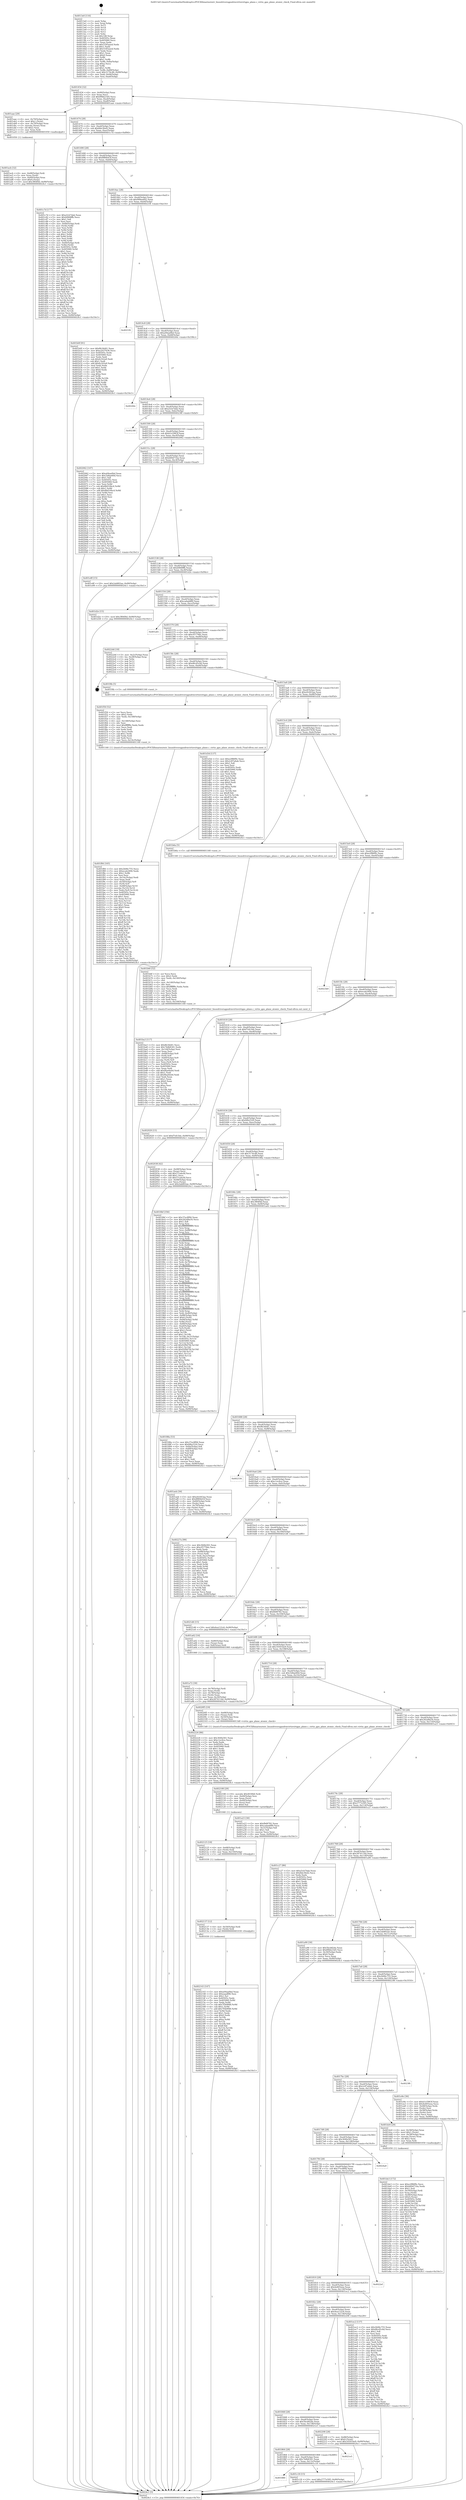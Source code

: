 digraph "0x4013e0" {
  label = "0x4013e0 (/mnt/c/Users/mathe/Desktop/tcc/POCII/binaries/extr_linuxdriversgpudrmvirtiovirtgpu_plane.c_virtio_gpu_plane_atomic_check_Final-ollvm.out::main(0))"
  labelloc = "t"
  node[shape=record]

  Entry [label="",width=0.3,height=0.3,shape=circle,fillcolor=black,style=filled]
  "0x401454" [label="{
     0x401454 [32]\l
     | [instrs]\l
     &nbsp;&nbsp;0x401454 \<+6\>: mov -0x90(%rbp),%eax\l
     &nbsp;&nbsp;0x40145a \<+2\>: mov %eax,%ecx\l
     &nbsp;&nbsp;0x40145c \<+6\>: sub $0x89bb23d5,%ecx\l
     &nbsp;&nbsp;0x401462 \<+6\>: mov %eax,-0xa4(%rbp)\l
     &nbsp;&nbsp;0x401468 \<+6\>: mov %ecx,-0xa8(%rbp)\l
     &nbsp;&nbsp;0x40146e \<+6\>: je 0000000000401aae \<main+0x6ce\>\l
  }"]
  "0x401aae" [label="{
     0x401aae [29]\l
     | [instrs]\l
     &nbsp;&nbsp;0x401aae \<+4\>: mov -0x70(%rbp),%rax\l
     &nbsp;&nbsp;0x401ab2 \<+6\>: movl $0x1,(%rax)\l
     &nbsp;&nbsp;0x401ab8 \<+4\>: mov -0x70(%rbp),%rax\l
     &nbsp;&nbsp;0x401abc \<+3\>: movslq (%rax),%rax\l
     &nbsp;&nbsp;0x401abf \<+4\>: shl $0x2,%rax\l
     &nbsp;&nbsp;0x401ac3 \<+3\>: mov %rax,%rdi\l
     &nbsp;&nbsp;0x401ac6 \<+5\>: call 0000000000401050 \<malloc@plt\>\l
     | [calls]\l
     &nbsp;&nbsp;0x401050 \{1\} (unknown)\l
  }"]
  "0x401474" [label="{
     0x401474 [28]\l
     | [instrs]\l
     &nbsp;&nbsp;0x401474 \<+5\>: jmp 0000000000401479 \<main+0x99\>\l
     &nbsp;&nbsp;0x401479 \<+6\>: mov -0xa4(%rbp),%eax\l
     &nbsp;&nbsp;0x40147f \<+5\>: sub $0x8de3fed2,%eax\l
     &nbsp;&nbsp;0x401484 \<+6\>: mov %eax,-0xac(%rbp)\l
     &nbsp;&nbsp;0x40148a \<+6\>: je 0000000000401c7d \<main+0x89d\>\l
  }"]
  Exit [label="",width=0.3,height=0.3,shape=circle,fillcolor=black,style=filled,peripheries=2]
  "0x401c7d" [label="{
     0x401c7d [177]\l
     | [instrs]\l
     &nbsp;&nbsp;0x401c7d \<+5\>: mov $0xa5cb7dab,%eax\l
     &nbsp;&nbsp;0x401c82 \<+5\>: mov $0xbf468ffb,%ecx\l
     &nbsp;&nbsp;0x401c87 \<+2\>: mov $0x1,%dl\l
     &nbsp;&nbsp;0x401c89 \<+2\>: xor %esi,%esi\l
     &nbsp;&nbsp;0x401c8b \<+4\>: mov -0x60(%rbp),%rdi\l
     &nbsp;&nbsp;0x401c8f \<+3\>: mov (%rdi),%r8d\l
     &nbsp;&nbsp;0x401c92 \<+3\>: mov %esi,%r9d\l
     &nbsp;&nbsp;0x401c95 \<+3\>: sub %r8d,%r9d\l
     &nbsp;&nbsp;0x401c98 \<+3\>: mov %esi,%r8d\l
     &nbsp;&nbsp;0x401c9b \<+4\>: sub $0x1,%r8d\l
     &nbsp;&nbsp;0x401c9f \<+3\>: add %r8d,%r9d\l
     &nbsp;&nbsp;0x401ca2 \<+3\>: mov %esi,%r8d\l
     &nbsp;&nbsp;0x401ca5 \<+3\>: sub %r9d,%r8d\l
     &nbsp;&nbsp;0x401ca8 \<+4\>: mov -0x60(%rbp),%rdi\l
     &nbsp;&nbsp;0x401cac \<+3\>: mov %r8d,(%rdi)\l
     &nbsp;&nbsp;0x401caf \<+8\>: mov 0x40505c,%r8d\l
     &nbsp;&nbsp;0x401cb7 \<+8\>: mov 0x405060,%r9d\l
     &nbsp;&nbsp;0x401cbf \<+3\>: sub $0x1,%esi\l
     &nbsp;&nbsp;0x401cc2 \<+3\>: mov %r8d,%r10d\l
     &nbsp;&nbsp;0x401cc5 \<+3\>: add %esi,%r10d\l
     &nbsp;&nbsp;0x401cc8 \<+4\>: imul %r10d,%r8d\l
     &nbsp;&nbsp;0x401ccc \<+4\>: and $0x1,%r8d\l
     &nbsp;&nbsp;0x401cd0 \<+4\>: cmp $0x0,%r8d\l
     &nbsp;&nbsp;0x401cd4 \<+4\>: sete %r11b\l
     &nbsp;&nbsp;0x401cd8 \<+4\>: cmp $0xa,%r9d\l
     &nbsp;&nbsp;0x401cdc \<+3\>: setl %bl\l
     &nbsp;&nbsp;0x401cdf \<+3\>: mov %r11b,%r14b\l
     &nbsp;&nbsp;0x401ce2 \<+4\>: xor $0xff,%r14b\l
     &nbsp;&nbsp;0x401ce6 \<+3\>: mov %bl,%r15b\l
     &nbsp;&nbsp;0x401ce9 \<+4\>: xor $0xff,%r15b\l
     &nbsp;&nbsp;0x401ced \<+3\>: xor $0x1,%dl\l
     &nbsp;&nbsp;0x401cf0 \<+3\>: mov %r14b,%r12b\l
     &nbsp;&nbsp;0x401cf3 \<+4\>: and $0xff,%r12b\l
     &nbsp;&nbsp;0x401cf7 \<+3\>: and %dl,%r11b\l
     &nbsp;&nbsp;0x401cfa \<+3\>: mov %r15b,%r13b\l
     &nbsp;&nbsp;0x401cfd \<+4\>: and $0xff,%r13b\l
     &nbsp;&nbsp;0x401d01 \<+2\>: and %dl,%bl\l
     &nbsp;&nbsp;0x401d03 \<+3\>: or %r11b,%r12b\l
     &nbsp;&nbsp;0x401d06 \<+3\>: or %bl,%r13b\l
     &nbsp;&nbsp;0x401d09 \<+3\>: xor %r13b,%r12b\l
     &nbsp;&nbsp;0x401d0c \<+3\>: or %r15b,%r14b\l
     &nbsp;&nbsp;0x401d0f \<+4\>: xor $0xff,%r14b\l
     &nbsp;&nbsp;0x401d13 \<+3\>: or $0x1,%dl\l
     &nbsp;&nbsp;0x401d16 \<+3\>: and %dl,%r14b\l
     &nbsp;&nbsp;0x401d19 \<+3\>: or %r14b,%r12b\l
     &nbsp;&nbsp;0x401d1c \<+4\>: test $0x1,%r12b\l
     &nbsp;&nbsp;0x401d20 \<+3\>: cmovne %ecx,%eax\l
     &nbsp;&nbsp;0x401d23 \<+6\>: mov %eax,-0x90(%rbp)\l
     &nbsp;&nbsp;0x401d29 \<+5\>: jmp 00000000004024c1 \<main+0x10e1\>\l
  }"]
  "0x401490" [label="{
     0x401490 [28]\l
     | [instrs]\l
     &nbsp;&nbsp;0x401490 \<+5\>: jmp 0000000000401495 \<main+0xb5\>\l
     &nbsp;&nbsp;0x401495 \<+6\>: mov -0xa4(%rbp),%eax\l
     &nbsp;&nbsp;0x40149b \<+5\>: sub $0x8f80b43f,%eax\l
     &nbsp;&nbsp;0x4014a0 \<+6\>: mov %eax,-0xb0(%rbp)\l
     &nbsp;&nbsp;0x4014a6 \<+6\>: je 0000000000401b0f \<main+0x72f\>\l
  }"]
  "0x402143" [label="{
     0x402143 [147]\l
     | [instrs]\l
     &nbsp;&nbsp;0x402143 \<+5\>: mov $0xa04aa0bd,%eax\l
     &nbsp;&nbsp;0x402148 \<+5\>: mov $0xeaadf06,%esi\l
     &nbsp;&nbsp;0x40214d \<+2\>: mov $0x1,%cl\l
     &nbsp;&nbsp;0x40214f \<+7\>: mov 0x40505c,%edx\l
     &nbsp;&nbsp;0x402156 \<+8\>: mov 0x405060,%r8d\l
     &nbsp;&nbsp;0x40215e \<+3\>: mov %edx,%r9d\l
     &nbsp;&nbsp;0x402161 \<+7\>: sub $0x7f5b9f48,%r9d\l
     &nbsp;&nbsp;0x402168 \<+4\>: sub $0x1,%r9d\l
     &nbsp;&nbsp;0x40216c \<+7\>: add $0x7f5b9f48,%r9d\l
     &nbsp;&nbsp;0x402173 \<+4\>: imul %r9d,%edx\l
     &nbsp;&nbsp;0x402177 \<+3\>: and $0x1,%edx\l
     &nbsp;&nbsp;0x40217a \<+3\>: cmp $0x0,%edx\l
     &nbsp;&nbsp;0x40217d \<+4\>: sete %r10b\l
     &nbsp;&nbsp;0x402181 \<+4\>: cmp $0xa,%r8d\l
     &nbsp;&nbsp;0x402185 \<+4\>: setl %r11b\l
     &nbsp;&nbsp;0x402189 \<+3\>: mov %r10b,%bl\l
     &nbsp;&nbsp;0x40218c \<+3\>: xor $0xff,%bl\l
     &nbsp;&nbsp;0x40218f \<+3\>: mov %r11b,%r14b\l
     &nbsp;&nbsp;0x402192 \<+4\>: xor $0xff,%r14b\l
     &nbsp;&nbsp;0x402196 \<+3\>: xor $0x1,%cl\l
     &nbsp;&nbsp;0x402199 \<+3\>: mov %bl,%r15b\l
     &nbsp;&nbsp;0x40219c \<+4\>: and $0xff,%r15b\l
     &nbsp;&nbsp;0x4021a0 \<+3\>: and %cl,%r10b\l
     &nbsp;&nbsp;0x4021a3 \<+3\>: mov %r14b,%r12b\l
     &nbsp;&nbsp;0x4021a6 \<+4\>: and $0xff,%r12b\l
     &nbsp;&nbsp;0x4021aa \<+3\>: and %cl,%r11b\l
     &nbsp;&nbsp;0x4021ad \<+3\>: or %r10b,%r15b\l
     &nbsp;&nbsp;0x4021b0 \<+3\>: or %r11b,%r12b\l
     &nbsp;&nbsp;0x4021b3 \<+3\>: xor %r12b,%r15b\l
     &nbsp;&nbsp;0x4021b6 \<+3\>: or %r14b,%bl\l
     &nbsp;&nbsp;0x4021b9 \<+3\>: xor $0xff,%bl\l
     &nbsp;&nbsp;0x4021bc \<+3\>: or $0x1,%cl\l
     &nbsp;&nbsp;0x4021bf \<+2\>: and %cl,%bl\l
     &nbsp;&nbsp;0x4021c1 \<+3\>: or %bl,%r15b\l
     &nbsp;&nbsp;0x4021c4 \<+4\>: test $0x1,%r15b\l
     &nbsp;&nbsp;0x4021c8 \<+3\>: cmovne %esi,%eax\l
     &nbsp;&nbsp;0x4021cb \<+6\>: mov %eax,-0x90(%rbp)\l
     &nbsp;&nbsp;0x4021d1 \<+5\>: jmp 00000000004024c1 \<main+0x10e1\>\l
  }"]
  "0x401b0f" [label="{
     0x401b0f [91]\l
     | [instrs]\l
     &nbsp;&nbsp;0x401b0f \<+5\>: mov $0x8b34d41,%eax\l
     &nbsp;&nbsp;0x401b14 \<+5\>: mov $0xe2037636,%ecx\l
     &nbsp;&nbsp;0x401b19 \<+7\>: mov 0x40505c,%edx\l
     &nbsp;&nbsp;0x401b20 \<+7\>: mov 0x405060,%esi\l
     &nbsp;&nbsp;0x401b27 \<+2\>: mov %edx,%edi\l
     &nbsp;&nbsp;0x401b29 \<+6\>: sub $0xfe162a9,%edi\l
     &nbsp;&nbsp;0x401b2f \<+3\>: sub $0x1,%edi\l
     &nbsp;&nbsp;0x401b32 \<+6\>: add $0xfe162a9,%edi\l
     &nbsp;&nbsp;0x401b38 \<+3\>: imul %edi,%edx\l
     &nbsp;&nbsp;0x401b3b \<+3\>: and $0x1,%edx\l
     &nbsp;&nbsp;0x401b3e \<+3\>: cmp $0x0,%edx\l
     &nbsp;&nbsp;0x401b41 \<+4\>: sete %r8b\l
     &nbsp;&nbsp;0x401b45 \<+3\>: cmp $0xa,%esi\l
     &nbsp;&nbsp;0x401b48 \<+4\>: setl %r9b\l
     &nbsp;&nbsp;0x401b4c \<+3\>: mov %r8b,%r10b\l
     &nbsp;&nbsp;0x401b4f \<+3\>: and %r9b,%r10b\l
     &nbsp;&nbsp;0x401b52 \<+3\>: xor %r9b,%r8b\l
     &nbsp;&nbsp;0x401b55 \<+3\>: or %r8b,%r10b\l
     &nbsp;&nbsp;0x401b58 \<+4\>: test $0x1,%r10b\l
     &nbsp;&nbsp;0x401b5c \<+3\>: cmovne %ecx,%eax\l
     &nbsp;&nbsp;0x401b5f \<+6\>: mov %eax,-0x90(%rbp)\l
     &nbsp;&nbsp;0x401b65 \<+5\>: jmp 00000000004024c1 \<main+0x10e1\>\l
  }"]
  "0x4014ac" [label="{
     0x4014ac [28]\l
     | [instrs]\l
     &nbsp;&nbsp;0x4014ac \<+5\>: jmp 00000000004014b1 \<main+0xd1\>\l
     &nbsp;&nbsp;0x4014b1 \<+6\>: mov -0xa4(%rbp),%eax\l
     &nbsp;&nbsp;0x4014b7 \<+5\>: sub $0x999ee642,%eax\l
     &nbsp;&nbsp;0x4014bc \<+6\>: mov %eax,-0xb4(%rbp)\l
     &nbsp;&nbsp;0x4014c2 \<+6\>: je 00000000004021f4 \<main+0xe14\>\l
  }"]
  "0x402137" [label="{
     0x402137 [12]\l
     | [instrs]\l
     &nbsp;&nbsp;0x402137 \<+4\>: mov -0x50(%rbp),%rdi\l
     &nbsp;&nbsp;0x40213b \<+3\>: mov (%rdi),%rdi\l
     &nbsp;&nbsp;0x40213e \<+5\>: call 0000000000401030 \<free@plt\>\l
     | [calls]\l
     &nbsp;&nbsp;0x401030 \{1\} (unknown)\l
  }"]
  "0x4021f4" [label="{
     0x4021f4\l
  }", style=dashed]
  "0x4014c8" [label="{
     0x4014c8 [28]\l
     | [instrs]\l
     &nbsp;&nbsp;0x4014c8 \<+5\>: jmp 00000000004014cd \<main+0xed\>\l
     &nbsp;&nbsp;0x4014cd \<+6\>: mov -0xa4(%rbp),%eax\l
     &nbsp;&nbsp;0x4014d3 \<+5\>: sub $0xa04aa0bd,%eax\l
     &nbsp;&nbsp;0x4014d8 \<+6\>: mov %eax,-0xb8(%rbp)\l
     &nbsp;&nbsp;0x4014de \<+6\>: je 000000000040244c \<main+0x106c\>\l
  }"]
  "0x402125" [label="{
     0x402125 [18]\l
     | [instrs]\l
     &nbsp;&nbsp;0x402125 \<+4\>: mov -0x68(%rbp),%rdi\l
     &nbsp;&nbsp;0x402129 \<+3\>: mov (%rdi),%rdi\l
     &nbsp;&nbsp;0x40212c \<+6\>: mov %eax,-0x150(%rbp)\l
     &nbsp;&nbsp;0x402132 \<+5\>: call 0000000000401030 \<free@plt\>\l
     | [calls]\l
     &nbsp;&nbsp;0x401030 \{1\} (unknown)\l
  }"]
  "0x40244c" [label="{
     0x40244c\l
  }", style=dashed]
  "0x4014e4" [label="{
     0x4014e4 [28]\l
     | [instrs]\l
     &nbsp;&nbsp;0x4014e4 \<+5\>: jmp 00000000004014e9 \<main+0x109\>\l
     &nbsp;&nbsp;0x4014e9 \<+6\>: mov -0xa4(%rbp),%eax\l
     &nbsp;&nbsp;0x4014ef \<+5\>: sub $0xa5cb7dab,%eax\l
     &nbsp;&nbsp;0x4014f4 \<+6\>: mov %eax,-0xbc(%rbp)\l
     &nbsp;&nbsp;0x4014fa \<+6\>: je 000000000040238f \<main+0xfaf\>\l
  }"]
  "0x402108" [label="{
     0x402108 [29]\l
     | [instrs]\l
     &nbsp;&nbsp;0x402108 \<+10\>: movabs $0x4030b6,%rdi\l
     &nbsp;&nbsp;0x402112 \<+4\>: mov -0x40(%rbp),%rsi\l
     &nbsp;&nbsp;0x402116 \<+2\>: mov %eax,(%rsi)\l
     &nbsp;&nbsp;0x402118 \<+4\>: mov -0x40(%rbp),%rsi\l
     &nbsp;&nbsp;0x40211c \<+2\>: mov (%rsi),%esi\l
     &nbsp;&nbsp;0x40211e \<+2\>: mov $0x0,%al\l
     &nbsp;&nbsp;0x402120 \<+5\>: call 0000000000401040 \<printf@plt\>\l
     | [calls]\l
     &nbsp;&nbsp;0x401040 \{1\} (unknown)\l
  }"]
  "0x40238f" [label="{
     0x40238f\l
  }", style=dashed]
  "0x401500" [label="{
     0x401500 [28]\l
     | [instrs]\l
     &nbsp;&nbsp;0x401500 \<+5\>: jmp 0000000000401505 \<main+0x125\>\l
     &nbsp;&nbsp;0x401505 \<+6\>: mov -0xa4(%rbp),%eax\l
     &nbsp;&nbsp;0x40150b \<+5\>: sub $0xb1e5963f,%eax\l
     &nbsp;&nbsp;0x401510 \<+6\>: mov %eax,-0xc0(%rbp)\l
     &nbsp;&nbsp;0x401516 \<+6\>: je 0000000000402062 \<main+0xc82\>\l
  }"]
  "0x401f84" [label="{
     0x401f84 [165]\l
     | [instrs]\l
     &nbsp;&nbsp;0x401f84 \<+5\>: mov $0x2b06c755,%ecx\l
     &nbsp;&nbsp;0x401f89 \<+5\>: mov $0xecab2494,%edx\l
     &nbsp;&nbsp;0x401f8e \<+3\>: mov $0x1,%r8b\l
     &nbsp;&nbsp;0x401f91 \<+2\>: xor %esi,%esi\l
     &nbsp;&nbsp;0x401f93 \<+6\>: mov -0x14c(%rbp),%edi\l
     &nbsp;&nbsp;0x401f99 \<+3\>: imul %eax,%edi\l
     &nbsp;&nbsp;0x401f9c \<+4\>: mov -0x50(%rbp),%r9\l
     &nbsp;&nbsp;0x401fa0 \<+3\>: mov (%r9),%r9\l
     &nbsp;&nbsp;0x401fa3 \<+4\>: mov -0x48(%rbp),%r10\l
     &nbsp;&nbsp;0x401fa7 \<+3\>: movslq (%r10),%r10\l
     &nbsp;&nbsp;0x401faa \<+4\>: mov %edi,(%r9,%r10,4)\l
     &nbsp;&nbsp;0x401fae \<+7\>: mov 0x40505c,%eax\l
     &nbsp;&nbsp;0x401fb5 \<+7\>: mov 0x405060,%edi\l
     &nbsp;&nbsp;0x401fbc \<+3\>: sub $0x1,%esi\l
     &nbsp;&nbsp;0x401fbf \<+3\>: mov %eax,%r11d\l
     &nbsp;&nbsp;0x401fc2 \<+3\>: add %esi,%r11d\l
     &nbsp;&nbsp;0x401fc5 \<+4\>: imul %r11d,%eax\l
     &nbsp;&nbsp;0x401fc9 \<+3\>: and $0x1,%eax\l
     &nbsp;&nbsp;0x401fcc \<+3\>: cmp $0x0,%eax\l
     &nbsp;&nbsp;0x401fcf \<+3\>: sete %bl\l
     &nbsp;&nbsp;0x401fd2 \<+3\>: cmp $0xa,%edi\l
     &nbsp;&nbsp;0x401fd5 \<+4\>: setl %r14b\l
     &nbsp;&nbsp;0x401fd9 \<+3\>: mov %bl,%r15b\l
     &nbsp;&nbsp;0x401fdc \<+4\>: xor $0xff,%r15b\l
     &nbsp;&nbsp;0x401fe0 \<+3\>: mov %r14b,%r12b\l
     &nbsp;&nbsp;0x401fe3 \<+4\>: xor $0xff,%r12b\l
     &nbsp;&nbsp;0x401fe7 \<+4\>: xor $0x1,%r8b\l
     &nbsp;&nbsp;0x401feb \<+3\>: mov %r15b,%r13b\l
     &nbsp;&nbsp;0x401fee \<+4\>: and $0xff,%r13b\l
     &nbsp;&nbsp;0x401ff2 \<+3\>: and %r8b,%bl\l
     &nbsp;&nbsp;0x401ff5 \<+3\>: mov %r12b,%al\l
     &nbsp;&nbsp;0x401ff8 \<+2\>: and $0xff,%al\l
     &nbsp;&nbsp;0x401ffa \<+3\>: and %r8b,%r14b\l
     &nbsp;&nbsp;0x401ffd \<+3\>: or %bl,%r13b\l
     &nbsp;&nbsp;0x402000 \<+3\>: or %r14b,%al\l
     &nbsp;&nbsp;0x402003 \<+3\>: xor %al,%r13b\l
     &nbsp;&nbsp;0x402006 \<+3\>: or %r12b,%r15b\l
     &nbsp;&nbsp;0x402009 \<+4\>: xor $0xff,%r15b\l
     &nbsp;&nbsp;0x40200d \<+4\>: or $0x1,%r8b\l
     &nbsp;&nbsp;0x402011 \<+3\>: and %r8b,%r15b\l
     &nbsp;&nbsp;0x402014 \<+3\>: or %r15b,%r13b\l
     &nbsp;&nbsp;0x402017 \<+4\>: test $0x1,%r13b\l
     &nbsp;&nbsp;0x40201b \<+3\>: cmovne %edx,%ecx\l
     &nbsp;&nbsp;0x40201e \<+6\>: mov %ecx,-0x90(%rbp)\l
     &nbsp;&nbsp;0x402024 \<+5\>: jmp 00000000004024c1 \<main+0x10e1\>\l
  }"]
  "0x402062" [label="{
     0x402062 [147]\l
     | [instrs]\l
     &nbsp;&nbsp;0x402062 \<+5\>: mov $0xa04aa0bd,%eax\l
     &nbsp;&nbsp;0x402067 \<+5\>: mov $0x1b8ae60d,%ecx\l
     &nbsp;&nbsp;0x40206c \<+2\>: mov $0x1,%dl\l
     &nbsp;&nbsp;0x40206e \<+7\>: mov 0x40505c,%esi\l
     &nbsp;&nbsp;0x402075 \<+7\>: mov 0x405060,%edi\l
     &nbsp;&nbsp;0x40207c \<+3\>: mov %esi,%r8d\l
     &nbsp;&nbsp;0x40207f \<+7\>: sub $0x8b016bc4,%r8d\l
     &nbsp;&nbsp;0x402086 \<+4\>: sub $0x1,%r8d\l
     &nbsp;&nbsp;0x40208a \<+7\>: add $0x8b016bc4,%r8d\l
     &nbsp;&nbsp;0x402091 \<+4\>: imul %r8d,%esi\l
     &nbsp;&nbsp;0x402095 \<+3\>: and $0x1,%esi\l
     &nbsp;&nbsp;0x402098 \<+3\>: cmp $0x0,%esi\l
     &nbsp;&nbsp;0x40209b \<+4\>: sete %r9b\l
     &nbsp;&nbsp;0x40209f \<+3\>: cmp $0xa,%edi\l
     &nbsp;&nbsp;0x4020a2 \<+4\>: setl %r10b\l
     &nbsp;&nbsp;0x4020a6 \<+3\>: mov %r9b,%r11b\l
     &nbsp;&nbsp;0x4020a9 \<+4\>: xor $0xff,%r11b\l
     &nbsp;&nbsp;0x4020ad \<+3\>: mov %r10b,%bl\l
     &nbsp;&nbsp;0x4020b0 \<+3\>: xor $0xff,%bl\l
     &nbsp;&nbsp;0x4020b3 \<+3\>: xor $0x0,%dl\l
     &nbsp;&nbsp;0x4020b6 \<+3\>: mov %r11b,%r14b\l
     &nbsp;&nbsp;0x4020b9 \<+4\>: and $0x0,%r14b\l
     &nbsp;&nbsp;0x4020bd \<+3\>: and %dl,%r9b\l
     &nbsp;&nbsp;0x4020c0 \<+3\>: mov %bl,%r15b\l
     &nbsp;&nbsp;0x4020c3 \<+4\>: and $0x0,%r15b\l
     &nbsp;&nbsp;0x4020c7 \<+3\>: and %dl,%r10b\l
     &nbsp;&nbsp;0x4020ca \<+3\>: or %r9b,%r14b\l
     &nbsp;&nbsp;0x4020cd \<+3\>: or %r10b,%r15b\l
     &nbsp;&nbsp;0x4020d0 \<+3\>: xor %r15b,%r14b\l
     &nbsp;&nbsp;0x4020d3 \<+3\>: or %bl,%r11b\l
     &nbsp;&nbsp;0x4020d6 \<+4\>: xor $0xff,%r11b\l
     &nbsp;&nbsp;0x4020da \<+3\>: or $0x0,%dl\l
     &nbsp;&nbsp;0x4020dd \<+3\>: and %dl,%r11b\l
     &nbsp;&nbsp;0x4020e0 \<+3\>: or %r11b,%r14b\l
     &nbsp;&nbsp;0x4020e3 \<+4\>: test $0x1,%r14b\l
     &nbsp;&nbsp;0x4020e7 \<+3\>: cmovne %ecx,%eax\l
     &nbsp;&nbsp;0x4020ea \<+6\>: mov %eax,-0x90(%rbp)\l
     &nbsp;&nbsp;0x4020f0 \<+5\>: jmp 00000000004024c1 \<main+0x10e1\>\l
  }"]
  "0x40151c" [label="{
     0x40151c [28]\l
     | [instrs]\l
     &nbsp;&nbsp;0x40151c \<+5\>: jmp 0000000000401521 \<main+0x141\>\l
     &nbsp;&nbsp;0x401521 \<+6\>: mov -0xa4(%rbp),%eax\l
     &nbsp;&nbsp;0x401527 \<+5\>: sub $0xb60d71ba,%eax\l
     &nbsp;&nbsp;0x40152c \<+6\>: mov %eax,-0xc4(%rbp)\l
     &nbsp;&nbsp;0x401532 \<+6\>: je 0000000000401e8f \<main+0xaaf\>\l
  }"]
  "0x401f50" [label="{
     0x401f50 [52]\l
     | [instrs]\l
     &nbsp;&nbsp;0x401f50 \<+2\>: xor %ecx,%ecx\l
     &nbsp;&nbsp;0x401f52 \<+5\>: mov $0x2,%edx\l
     &nbsp;&nbsp;0x401f57 \<+6\>: mov %edx,-0x148(%rbp)\l
     &nbsp;&nbsp;0x401f5d \<+1\>: cltd\l
     &nbsp;&nbsp;0x401f5e \<+6\>: mov -0x148(%rbp),%esi\l
     &nbsp;&nbsp;0x401f64 \<+2\>: idiv %esi\l
     &nbsp;&nbsp;0x401f66 \<+6\>: imul $0xfffffffe,%edx,%edx\l
     &nbsp;&nbsp;0x401f6c \<+2\>: mov %ecx,%edi\l
     &nbsp;&nbsp;0x401f6e \<+2\>: sub %edx,%edi\l
     &nbsp;&nbsp;0x401f70 \<+2\>: mov %ecx,%edx\l
     &nbsp;&nbsp;0x401f72 \<+3\>: sub $0x1,%edx\l
     &nbsp;&nbsp;0x401f75 \<+2\>: add %edx,%edi\l
     &nbsp;&nbsp;0x401f77 \<+2\>: sub %edi,%ecx\l
     &nbsp;&nbsp;0x401f79 \<+6\>: mov %ecx,-0x14c(%rbp)\l
     &nbsp;&nbsp;0x401f7f \<+5\>: call 0000000000401160 \<next_i\>\l
     | [calls]\l
     &nbsp;&nbsp;0x401160 \{1\} (/mnt/c/Users/mathe/Desktop/tcc/POCII/binaries/extr_linuxdriversgpudrmvirtiovirtgpu_plane.c_virtio_gpu_plane_atomic_check_Final-ollvm.out::next_i)\l
  }"]
  "0x401e8f" [label="{
     0x401e8f [15]\l
     | [instrs]\l
     &nbsp;&nbsp;0x401e8f \<+10\>: movl $0x2ab802ae,-0x90(%rbp)\l
     &nbsp;&nbsp;0x401e99 \<+5\>: jmp 00000000004024c1 \<main+0x10e1\>\l
  }"]
  "0x401538" [label="{
     0x401538 [28]\l
     | [instrs]\l
     &nbsp;&nbsp;0x401538 \<+5\>: jmp 000000000040153d \<main+0x15d\>\l
     &nbsp;&nbsp;0x40153d \<+6\>: mov -0xa4(%rbp),%eax\l
     &nbsp;&nbsp;0x401543 \<+5\>: sub $0xbf468ffb,%eax\l
     &nbsp;&nbsp;0x401548 \<+6\>: mov %eax,-0xc8(%rbp)\l
     &nbsp;&nbsp;0x40154e \<+6\>: je 0000000000401d2e \<main+0x94e\>\l
  }"]
  "0x401de3" [label="{
     0x401de3 [172]\l
     | [instrs]\l
     &nbsp;&nbsp;0x401de3 \<+5\>: mov $0xe2f86f9c,%ecx\l
     &nbsp;&nbsp;0x401de8 \<+5\>: mov $0xb60d71ba,%edx\l
     &nbsp;&nbsp;0x401ded \<+3\>: mov $0x1,%sil\l
     &nbsp;&nbsp;0x401df0 \<+4\>: mov -0x50(%rbp),%rdi\l
     &nbsp;&nbsp;0x401df4 \<+3\>: mov %rax,(%rdi)\l
     &nbsp;&nbsp;0x401df7 \<+4\>: mov -0x48(%rbp),%rax\l
     &nbsp;&nbsp;0x401dfb \<+6\>: movl $0x0,(%rax)\l
     &nbsp;&nbsp;0x401e01 \<+8\>: mov 0x40505c,%r8d\l
     &nbsp;&nbsp;0x401e09 \<+8\>: mov 0x405060,%r9d\l
     &nbsp;&nbsp;0x401e11 \<+3\>: mov %r8d,%r10d\l
     &nbsp;&nbsp;0x401e14 \<+7\>: sub $0xee50e17d,%r10d\l
     &nbsp;&nbsp;0x401e1b \<+4\>: sub $0x1,%r10d\l
     &nbsp;&nbsp;0x401e1f \<+7\>: add $0xee50e17d,%r10d\l
     &nbsp;&nbsp;0x401e26 \<+4\>: imul %r10d,%r8d\l
     &nbsp;&nbsp;0x401e2a \<+4\>: and $0x1,%r8d\l
     &nbsp;&nbsp;0x401e2e \<+4\>: cmp $0x0,%r8d\l
     &nbsp;&nbsp;0x401e32 \<+4\>: sete %r11b\l
     &nbsp;&nbsp;0x401e36 \<+4\>: cmp $0xa,%r9d\l
     &nbsp;&nbsp;0x401e3a \<+3\>: setl %bl\l
     &nbsp;&nbsp;0x401e3d \<+3\>: mov %r11b,%r14b\l
     &nbsp;&nbsp;0x401e40 \<+4\>: xor $0xff,%r14b\l
     &nbsp;&nbsp;0x401e44 \<+3\>: mov %bl,%r15b\l
     &nbsp;&nbsp;0x401e47 \<+4\>: xor $0xff,%r15b\l
     &nbsp;&nbsp;0x401e4b \<+4\>: xor $0x1,%sil\l
     &nbsp;&nbsp;0x401e4f \<+3\>: mov %r14b,%r12b\l
     &nbsp;&nbsp;0x401e52 \<+4\>: and $0xff,%r12b\l
     &nbsp;&nbsp;0x401e56 \<+3\>: and %sil,%r11b\l
     &nbsp;&nbsp;0x401e59 \<+3\>: mov %r15b,%r13b\l
     &nbsp;&nbsp;0x401e5c \<+4\>: and $0xff,%r13b\l
     &nbsp;&nbsp;0x401e60 \<+3\>: and %sil,%bl\l
     &nbsp;&nbsp;0x401e63 \<+3\>: or %r11b,%r12b\l
     &nbsp;&nbsp;0x401e66 \<+3\>: or %bl,%r13b\l
     &nbsp;&nbsp;0x401e69 \<+3\>: xor %r13b,%r12b\l
     &nbsp;&nbsp;0x401e6c \<+3\>: or %r15b,%r14b\l
     &nbsp;&nbsp;0x401e6f \<+4\>: xor $0xff,%r14b\l
     &nbsp;&nbsp;0x401e73 \<+4\>: or $0x1,%sil\l
     &nbsp;&nbsp;0x401e77 \<+3\>: and %sil,%r14b\l
     &nbsp;&nbsp;0x401e7a \<+3\>: or %r14b,%r12b\l
     &nbsp;&nbsp;0x401e7d \<+4\>: test $0x1,%r12b\l
     &nbsp;&nbsp;0x401e81 \<+3\>: cmovne %edx,%ecx\l
     &nbsp;&nbsp;0x401e84 \<+6\>: mov %ecx,-0x90(%rbp)\l
     &nbsp;&nbsp;0x401e8a \<+5\>: jmp 00000000004024c1 \<main+0x10e1\>\l
  }"]
  "0x401d2e" [label="{
     0x401d2e [15]\l
     | [instrs]\l
     &nbsp;&nbsp;0x401d2e \<+10\>: movl $0x3f64f4d,-0x90(%rbp)\l
     &nbsp;&nbsp;0x401d38 \<+5\>: jmp 00000000004024c1 \<main+0x10e1\>\l
  }"]
  "0x401554" [label="{
     0x401554 [28]\l
     | [instrs]\l
     &nbsp;&nbsp;0x401554 \<+5\>: jmp 0000000000401559 \<main+0x179\>\l
     &nbsp;&nbsp;0x401559 \<+6\>: mov -0xa4(%rbp),%eax\l
     &nbsp;&nbsp;0x40155f \<+5\>: sub $0xcadadd89,%eax\l
     &nbsp;&nbsp;0x401564 \<+6\>: mov %eax,-0xcc(%rbp)\l
     &nbsp;&nbsp;0x40156a \<+6\>: je 0000000000401a41 \<main+0x661\>\l
  }"]
  "0x401880" [label="{
     0x401880\l
  }", style=dashed]
  "0x401a41" [label="{
     0x401a41\l
  }", style=dashed]
  "0x401570" [label="{
     0x401570 [28]\l
     | [instrs]\l
     &nbsp;&nbsp;0x401570 \<+5\>: jmp 0000000000401575 \<main+0x195\>\l
     &nbsp;&nbsp;0x401575 \<+6\>: mov -0xa4(%rbp),%eax\l
     &nbsp;&nbsp;0x40157b \<+5\>: sub $0xcf5779dc,%eax\l
     &nbsp;&nbsp;0x401580 \<+6\>: mov %eax,-0xd0(%rbp)\l
     &nbsp;&nbsp;0x401586 \<+6\>: je 00000000004022dd \<main+0xefd\>\l
  }"]
  "0x401c18" [label="{
     0x401c18 [15]\l
     | [instrs]\l
     &nbsp;&nbsp;0x401c18 \<+10\>: movl $0x2777e595,-0x90(%rbp)\l
     &nbsp;&nbsp;0x401c22 \<+5\>: jmp 00000000004024c1 \<main+0x10e1\>\l
  }"]
  "0x4022dd" [label="{
     0x4022dd [18]\l
     | [instrs]\l
     &nbsp;&nbsp;0x4022dd \<+3\>: mov -0x2c(%rbp),%eax\l
     &nbsp;&nbsp;0x4022e0 \<+4\>: lea -0x28(%rbp),%rsp\l
     &nbsp;&nbsp;0x4022e4 \<+1\>: pop %rbx\l
     &nbsp;&nbsp;0x4022e5 \<+2\>: pop %r12\l
     &nbsp;&nbsp;0x4022e7 \<+2\>: pop %r13\l
     &nbsp;&nbsp;0x4022e9 \<+2\>: pop %r14\l
     &nbsp;&nbsp;0x4022eb \<+2\>: pop %r15\l
     &nbsp;&nbsp;0x4022ed \<+1\>: pop %rbp\l
     &nbsp;&nbsp;0x4022ee \<+1\>: ret\l
  }"]
  "0x40158c" [label="{
     0x40158c [28]\l
     | [instrs]\l
     &nbsp;&nbsp;0x40158c \<+5\>: jmp 0000000000401591 \<main+0x1b1\>\l
     &nbsp;&nbsp;0x401591 \<+6\>: mov -0xa4(%rbp),%eax\l
     &nbsp;&nbsp;0x401597 \<+5\>: sub $0xd6cd5c4d,%eax\l
     &nbsp;&nbsp;0x40159c \<+6\>: mov %eax,-0xd4(%rbp)\l
     &nbsp;&nbsp;0x4015a2 \<+6\>: je 0000000000401f4b \<main+0xb6b\>\l
  }"]
  "0x401864" [label="{
     0x401864 [28]\l
     | [instrs]\l
     &nbsp;&nbsp;0x401864 \<+5\>: jmp 0000000000401869 \<main+0x489\>\l
     &nbsp;&nbsp;0x401869 \<+6\>: mov -0xa4(%rbp),%eax\l
     &nbsp;&nbsp;0x40186f \<+5\>: sub $0x74db8341,%eax\l
     &nbsp;&nbsp;0x401874 \<+6\>: mov %eax,-0x13c(%rbp)\l
     &nbsp;&nbsp;0x40187a \<+6\>: je 0000000000401c18 \<main+0x838\>\l
  }"]
  "0x401f4b" [label="{
     0x401f4b [5]\l
     | [instrs]\l
     &nbsp;&nbsp;0x401f4b \<+5\>: call 0000000000401160 \<next_i\>\l
     | [calls]\l
     &nbsp;&nbsp;0x401160 \{1\} (/mnt/c/Users/mathe/Desktop/tcc/POCII/binaries/extr_linuxdriversgpudrmvirtiovirtgpu_plane.c_virtio_gpu_plane_atomic_check_Final-ollvm.out::next_i)\l
  }"]
  "0x4015a8" [label="{
     0x4015a8 [28]\l
     | [instrs]\l
     &nbsp;&nbsp;0x4015a8 \<+5\>: jmp 00000000004015ad \<main+0x1cd\>\l
     &nbsp;&nbsp;0x4015ad \<+6\>: mov -0xa4(%rbp),%eax\l
     &nbsp;&nbsp;0x4015b3 \<+5\>: sub $0xe0c643aa,%eax\l
     &nbsp;&nbsp;0x4015b8 \<+6\>: mov %eax,-0xd8(%rbp)\l
     &nbsp;&nbsp;0x4015be \<+6\>: je 0000000000401d3d \<main+0x95d\>\l
  }"]
  "0x4021e5" [label="{
     0x4021e5\l
  }", style=dashed]
  "0x401d3d" [label="{
     0x401d3d [137]\l
     | [instrs]\l
     &nbsp;&nbsp;0x401d3d \<+5\>: mov $0xe2f86f9c,%eax\l
     &nbsp;&nbsp;0x401d42 \<+5\>: mov $0x2c87a4ab,%ecx\l
     &nbsp;&nbsp;0x401d47 \<+2\>: mov $0x1,%dl\l
     &nbsp;&nbsp;0x401d49 \<+2\>: xor %esi,%esi\l
     &nbsp;&nbsp;0x401d4b \<+7\>: mov 0x40505c,%edi\l
     &nbsp;&nbsp;0x401d52 \<+8\>: mov 0x405060,%r8d\l
     &nbsp;&nbsp;0x401d5a \<+3\>: sub $0x1,%esi\l
     &nbsp;&nbsp;0x401d5d \<+3\>: mov %edi,%r9d\l
     &nbsp;&nbsp;0x401d60 \<+3\>: add %esi,%r9d\l
     &nbsp;&nbsp;0x401d63 \<+4\>: imul %r9d,%edi\l
     &nbsp;&nbsp;0x401d67 \<+3\>: and $0x1,%edi\l
     &nbsp;&nbsp;0x401d6a \<+3\>: cmp $0x0,%edi\l
     &nbsp;&nbsp;0x401d6d \<+4\>: sete %r10b\l
     &nbsp;&nbsp;0x401d71 \<+4\>: cmp $0xa,%r8d\l
     &nbsp;&nbsp;0x401d75 \<+4\>: setl %r11b\l
     &nbsp;&nbsp;0x401d79 \<+3\>: mov %r10b,%bl\l
     &nbsp;&nbsp;0x401d7c \<+3\>: xor $0xff,%bl\l
     &nbsp;&nbsp;0x401d7f \<+3\>: mov %r11b,%r14b\l
     &nbsp;&nbsp;0x401d82 \<+4\>: xor $0xff,%r14b\l
     &nbsp;&nbsp;0x401d86 \<+3\>: xor $0x1,%dl\l
     &nbsp;&nbsp;0x401d89 \<+3\>: mov %bl,%r15b\l
     &nbsp;&nbsp;0x401d8c \<+4\>: and $0xff,%r15b\l
     &nbsp;&nbsp;0x401d90 \<+3\>: and %dl,%r10b\l
     &nbsp;&nbsp;0x401d93 \<+3\>: mov %r14b,%r12b\l
     &nbsp;&nbsp;0x401d96 \<+4\>: and $0xff,%r12b\l
     &nbsp;&nbsp;0x401d9a \<+3\>: and %dl,%r11b\l
     &nbsp;&nbsp;0x401d9d \<+3\>: or %r10b,%r15b\l
     &nbsp;&nbsp;0x401da0 \<+3\>: or %r11b,%r12b\l
     &nbsp;&nbsp;0x401da3 \<+3\>: xor %r12b,%r15b\l
     &nbsp;&nbsp;0x401da6 \<+3\>: or %r14b,%bl\l
     &nbsp;&nbsp;0x401da9 \<+3\>: xor $0xff,%bl\l
     &nbsp;&nbsp;0x401dac \<+3\>: or $0x1,%dl\l
     &nbsp;&nbsp;0x401daf \<+2\>: and %dl,%bl\l
     &nbsp;&nbsp;0x401db1 \<+3\>: or %bl,%r15b\l
     &nbsp;&nbsp;0x401db4 \<+4\>: test $0x1,%r15b\l
     &nbsp;&nbsp;0x401db8 \<+3\>: cmovne %ecx,%eax\l
     &nbsp;&nbsp;0x401dbb \<+6\>: mov %eax,-0x90(%rbp)\l
     &nbsp;&nbsp;0x401dc1 \<+5\>: jmp 00000000004024c1 \<main+0x10e1\>\l
  }"]
  "0x4015c4" [label="{
     0x4015c4 [28]\l
     | [instrs]\l
     &nbsp;&nbsp;0x4015c4 \<+5\>: jmp 00000000004015c9 \<main+0x1e9\>\l
     &nbsp;&nbsp;0x4015c9 \<+6\>: mov -0xa4(%rbp),%eax\l
     &nbsp;&nbsp;0x4015cf \<+5\>: sub $0xe2037636,%eax\l
     &nbsp;&nbsp;0x4015d4 \<+6\>: mov %eax,-0xdc(%rbp)\l
     &nbsp;&nbsp;0x4015da \<+6\>: je 0000000000401b6a \<main+0x78a\>\l
  }"]
  "0x401848" [label="{
     0x401848 [28]\l
     | [instrs]\l
     &nbsp;&nbsp;0x401848 \<+5\>: jmp 000000000040184d \<main+0x46d\>\l
     &nbsp;&nbsp;0x40184d \<+6\>: mov -0xa4(%rbp),%eax\l
     &nbsp;&nbsp;0x401853 \<+5\>: sub $0x5bcb82de,%eax\l
     &nbsp;&nbsp;0x401858 \<+6\>: mov %eax,-0x138(%rbp)\l
     &nbsp;&nbsp;0x40185e \<+6\>: je 00000000004021e5 \<main+0xe05\>\l
  }"]
  "0x401b6a" [label="{
     0x401b6a [5]\l
     | [instrs]\l
     &nbsp;&nbsp;0x401b6a \<+5\>: call 0000000000401160 \<next_i\>\l
     | [calls]\l
     &nbsp;&nbsp;0x401160 \{1\} (/mnt/c/Users/mathe/Desktop/tcc/POCII/binaries/extr_linuxdriversgpudrmvirtiovirtgpu_plane.c_virtio_gpu_plane_atomic_check_Final-ollvm.out::next_i)\l
  }"]
  "0x4015e0" [label="{
     0x4015e0 [28]\l
     | [instrs]\l
     &nbsp;&nbsp;0x4015e0 \<+5\>: jmp 00000000004015e5 \<main+0x205\>\l
     &nbsp;&nbsp;0x4015e5 \<+6\>: mov -0xa4(%rbp),%eax\l
     &nbsp;&nbsp;0x4015eb \<+5\>: sub $0xe2f86f9c,%eax\l
     &nbsp;&nbsp;0x4015f0 \<+6\>: mov %eax,-0xe0(%rbp)\l
     &nbsp;&nbsp;0x4015f6 \<+6\>: je 00000000004023b9 \<main+0xfd9\>\l
  }"]
  "0x402208" [label="{
     0x402208 [28]\l
     | [instrs]\l
     &nbsp;&nbsp;0x402208 \<+7\>: mov -0x88(%rbp),%rax\l
     &nbsp;&nbsp;0x40220f \<+6\>: movl $0x0,(%rax)\l
     &nbsp;&nbsp;0x402215 \<+10\>: movl $0x16501be9,-0x90(%rbp)\l
     &nbsp;&nbsp;0x40221f \<+5\>: jmp 00000000004024c1 \<main+0x10e1\>\l
  }"]
  "0x4023b9" [label="{
     0x4023b9\l
  }", style=dashed]
  "0x4015fc" [label="{
     0x4015fc [28]\l
     | [instrs]\l
     &nbsp;&nbsp;0x4015fc \<+5\>: jmp 0000000000401601 \<main+0x221\>\l
     &nbsp;&nbsp;0x401601 \<+6\>: mov -0xa4(%rbp),%eax\l
     &nbsp;&nbsp;0x401607 \<+5\>: sub $0xecab2494,%eax\l
     &nbsp;&nbsp;0x40160c \<+6\>: mov %eax,-0xe4(%rbp)\l
     &nbsp;&nbsp;0x401612 \<+6\>: je 0000000000402029 \<main+0xc49\>\l
  }"]
  "0x40182c" [label="{
     0x40182c [28]\l
     | [instrs]\l
     &nbsp;&nbsp;0x40182c \<+5\>: jmp 0000000000401831 \<main+0x451\>\l
     &nbsp;&nbsp;0x401831 \<+6\>: mov -0xa4(%rbp),%eax\l
     &nbsp;&nbsp;0x401837 \<+5\>: sub $0x4ea122c6,%eax\l
     &nbsp;&nbsp;0x40183c \<+6\>: mov %eax,-0x134(%rbp)\l
     &nbsp;&nbsp;0x401842 \<+6\>: je 0000000000402208 \<main+0xe28\>\l
  }"]
  "0x402029" [label="{
     0x402029 [15]\l
     | [instrs]\l
     &nbsp;&nbsp;0x402029 \<+10\>: movl $0xf7efc5de,-0x90(%rbp)\l
     &nbsp;&nbsp;0x402033 \<+5\>: jmp 00000000004024c1 \<main+0x10e1\>\l
  }"]
  "0x401618" [label="{
     0x401618 [28]\l
     | [instrs]\l
     &nbsp;&nbsp;0x401618 \<+5\>: jmp 000000000040161d \<main+0x23d\>\l
     &nbsp;&nbsp;0x40161d \<+6\>: mov -0xa4(%rbp),%eax\l
     &nbsp;&nbsp;0x401623 \<+5\>: sub $0xf7efc5de,%eax\l
     &nbsp;&nbsp;0x401628 \<+6\>: mov %eax,-0xe8(%rbp)\l
     &nbsp;&nbsp;0x40162e \<+6\>: je 0000000000402038 \<main+0xc58\>\l
  }"]
  "0x401ec2" [label="{
     0x401ec2 [137]\l
     | [instrs]\l
     &nbsp;&nbsp;0x401ec2 \<+5\>: mov $0x2b06c755,%eax\l
     &nbsp;&nbsp;0x401ec7 \<+5\>: mov $0xd6cd5c4d,%ecx\l
     &nbsp;&nbsp;0x401ecc \<+2\>: mov $0x1,%dl\l
     &nbsp;&nbsp;0x401ece \<+2\>: xor %esi,%esi\l
     &nbsp;&nbsp;0x401ed0 \<+7\>: mov 0x40505c,%edi\l
     &nbsp;&nbsp;0x401ed7 \<+8\>: mov 0x405060,%r8d\l
     &nbsp;&nbsp;0x401edf \<+3\>: sub $0x1,%esi\l
     &nbsp;&nbsp;0x401ee2 \<+3\>: mov %edi,%r9d\l
     &nbsp;&nbsp;0x401ee5 \<+3\>: add %esi,%r9d\l
     &nbsp;&nbsp;0x401ee8 \<+4\>: imul %r9d,%edi\l
     &nbsp;&nbsp;0x401eec \<+3\>: and $0x1,%edi\l
     &nbsp;&nbsp;0x401eef \<+3\>: cmp $0x0,%edi\l
     &nbsp;&nbsp;0x401ef2 \<+4\>: sete %r10b\l
     &nbsp;&nbsp;0x401ef6 \<+4\>: cmp $0xa,%r8d\l
     &nbsp;&nbsp;0x401efa \<+4\>: setl %r11b\l
     &nbsp;&nbsp;0x401efe \<+3\>: mov %r10b,%bl\l
     &nbsp;&nbsp;0x401f01 \<+3\>: xor $0xff,%bl\l
     &nbsp;&nbsp;0x401f04 \<+3\>: mov %r11b,%r14b\l
     &nbsp;&nbsp;0x401f07 \<+4\>: xor $0xff,%r14b\l
     &nbsp;&nbsp;0x401f0b \<+3\>: xor $0x1,%dl\l
     &nbsp;&nbsp;0x401f0e \<+3\>: mov %bl,%r15b\l
     &nbsp;&nbsp;0x401f11 \<+4\>: and $0xff,%r15b\l
     &nbsp;&nbsp;0x401f15 \<+3\>: and %dl,%r10b\l
     &nbsp;&nbsp;0x401f18 \<+3\>: mov %r14b,%r12b\l
     &nbsp;&nbsp;0x401f1b \<+4\>: and $0xff,%r12b\l
     &nbsp;&nbsp;0x401f1f \<+3\>: and %dl,%r11b\l
     &nbsp;&nbsp;0x401f22 \<+3\>: or %r10b,%r15b\l
     &nbsp;&nbsp;0x401f25 \<+3\>: or %r11b,%r12b\l
     &nbsp;&nbsp;0x401f28 \<+3\>: xor %r12b,%r15b\l
     &nbsp;&nbsp;0x401f2b \<+3\>: or %r14b,%bl\l
     &nbsp;&nbsp;0x401f2e \<+3\>: xor $0xff,%bl\l
     &nbsp;&nbsp;0x401f31 \<+3\>: or $0x1,%dl\l
     &nbsp;&nbsp;0x401f34 \<+2\>: and %dl,%bl\l
     &nbsp;&nbsp;0x401f36 \<+3\>: or %bl,%r15b\l
     &nbsp;&nbsp;0x401f39 \<+4\>: test $0x1,%r15b\l
     &nbsp;&nbsp;0x401f3d \<+3\>: cmovne %ecx,%eax\l
     &nbsp;&nbsp;0x401f40 \<+6\>: mov %eax,-0x90(%rbp)\l
     &nbsp;&nbsp;0x401f46 \<+5\>: jmp 00000000004024c1 \<main+0x10e1\>\l
  }"]
  "0x402038" [label="{
     0x402038 [42]\l
     | [instrs]\l
     &nbsp;&nbsp;0x402038 \<+4\>: mov -0x48(%rbp),%rax\l
     &nbsp;&nbsp;0x40203c \<+2\>: mov (%rax),%ecx\l
     &nbsp;&nbsp;0x40203e \<+6\>: add $0x57cabcfd,%ecx\l
     &nbsp;&nbsp;0x402044 \<+3\>: add $0x1,%ecx\l
     &nbsp;&nbsp;0x402047 \<+6\>: sub $0x57cabcfd,%ecx\l
     &nbsp;&nbsp;0x40204d \<+4\>: mov -0x48(%rbp),%rax\l
     &nbsp;&nbsp;0x402051 \<+2\>: mov %ecx,(%rax)\l
     &nbsp;&nbsp;0x402053 \<+10\>: movl $0x2ab802ae,-0x90(%rbp)\l
     &nbsp;&nbsp;0x40205d \<+5\>: jmp 00000000004024c1 \<main+0x10e1\>\l
  }"]
  "0x401634" [label="{
     0x401634 [28]\l
     | [instrs]\l
     &nbsp;&nbsp;0x401634 \<+5\>: jmp 0000000000401639 \<main+0x259\>\l
     &nbsp;&nbsp;0x401639 \<+6\>: mov -0xa4(%rbp),%eax\l
     &nbsp;&nbsp;0x40163f \<+5\>: sub $0xfdfa2520,%eax\l
     &nbsp;&nbsp;0x401644 \<+6\>: mov %eax,-0xec(%rbp)\l
     &nbsp;&nbsp;0x40164a \<+6\>: je 00000000004018bf \<main+0x4df\>\l
  }"]
  "0x401810" [label="{
     0x401810 [28]\l
     | [instrs]\l
     &nbsp;&nbsp;0x401810 \<+5\>: jmp 0000000000401815 \<main+0x435\>\l
     &nbsp;&nbsp;0x401815 \<+6\>: mov -0xa4(%rbp),%eax\l
     &nbsp;&nbsp;0x40181b \<+5\>: sub $0x4e605eea,%eax\l
     &nbsp;&nbsp;0x401820 \<+6\>: mov %eax,-0x130(%rbp)\l
     &nbsp;&nbsp;0x401826 \<+6\>: je 0000000000401ec2 \<main+0xae2\>\l
  }"]
  "0x4018bf" [label="{
     0x4018bf [356]\l
     | [instrs]\l
     &nbsp;&nbsp;0x4018bf \<+5\>: mov $0x37ec8f94,%eax\l
     &nbsp;&nbsp;0x4018c4 \<+5\>: mov $0x262d9a54,%ecx\l
     &nbsp;&nbsp;0x4018c9 \<+2\>: mov $0x1,%dl\l
     &nbsp;&nbsp;0x4018cb \<+3\>: mov %rsp,%rsi\l
     &nbsp;&nbsp;0x4018ce \<+4\>: add $0xfffffffffffffff0,%rsi\l
     &nbsp;&nbsp;0x4018d2 \<+3\>: mov %rsi,%rsp\l
     &nbsp;&nbsp;0x4018d5 \<+7\>: mov %rsi,-0x88(%rbp)\l
     &nbsp;&nbsp;0x4018dc \<+3\>: mov %rsp,%rsi\l
     &nbsp;&nbsp;0x4018df \<+4\>: add $0xfffffffffffffff0,%rsi\l
     &nbsp;&nbsp;0x4018e3 \<+3\>: mov %rsi,%rsp\l
     &nbsp;&nbsp;0x4018e6 \<+3\>: mov %rsp,%rdi\l
     &nbsp;&nbsp;0x4018e9 \<+4\>: add $0xfffffffffffffff0,%rdi\l
     &nbsp;&nbsp;0x4018ed \<+3\>: mov %rdi,%rsp\l
     &nbsp;&nbsp;0x4018f0 \<+4\>: mov %rdi,-0x80(%rbp)\l
     &nbsp;&nbsp;0x4018f4 \<+3\>: mov %rsp,%rdi\l
     &nbsp;&nbsp;0x4018f7 \<+4\>: add $0xfffffffffffffff0,%rdi\l
     &nbsp;&nbsp;0x4018fb \<+3\>: mov %rdi,%rsp\l
     &nbsp;&nbsp;0x4018fe \<+4\>: mov %rdi,-0x78(%rbp)\l
     &nbsp;&nbsp;0x401902 \<+3\>: mov %rsp,%rdi\l
     &nbsp;&nbsp;0x401905 \<+4\>: add $0xfffffffffffffff0,%rdi\l
     &nbsp;&nbsp;0x401909 \<+3\>: mov %rdi,%rsp\l
     &nbsp;&nbsp;0x40190c \<+4\>: mov %rdi,-0x70(%rbp)\l
     &nbsp;&nbsp;0x401910 \<+3\>: mov %rsp,%rdi\l
     &nbsp;&nbsp;0x401913 \<+4\>: add $0xfffffffffffffff0,%rdi\l
     &nbsp;&nbsp;0x401917 \<+3\>: mov %rdi,%rsp\l
     &nbsp;&nbsp;0x40191a \<+4\>: mov %rdi,-0x68(%rbp)\l
     &nbsp;&nbsp;0x40191e \<+3\>: mov %rsp,%rdi\l
     &nbsp;&nbsp;0x401921 \<+4\>: add $0xfffffffffffffff0,%rdi\l
     &nbsp;&nbsp;0x401925 \<+3\>: mov %rdi,%rsp\l
     &nbsp;&nbsp;0x401928 \<+4\>: mov %rdi,-0x60(%rbp)\l
     &nbsp;&nbsp;0x40192c \<+3\>: mov %rsp,%rdi\l
     &nbsp;&nbsp;0x40192f \<+4\>: add $0xfffffffffffffff0,%rdi\l
     &nbsp;&nbsp;0x401933 \<+3\>: mov %rdi,%rsp\l
     &nbsp;&nbsp;0x401936 \<+4\>: mov %rdi,-0x58(%rbp)\l
     &nbsp;&nbsp;0x40193a \<+3\>: mov %rsp,%rdi\l
     &nbsp;&nbsp;0x40193d \<+4\>: add $0xfffffffffffffff0,%rdi\l
     &nbsp;&nbsp;0x401941 \<+3\>: mov %rdi,%rsp\l
     &nbsp;&nbsp;0x401944 \<+4\>: mov %rdi,-0x50(%rbp)\l
     &nbsp;&nbsp;0x401948 \<+3\>: mov %rsp,%rdi\l
     &nbsp;&nbsp;0x40194b \<+4\>: add $0xfffffffffffffff0,%rdi\l
     &nbsp;&nbsp;0x40194f \<+3\>: mov %rdi,%rsp\l
     &nbsp;&nbsp;0x401952 \<+4\>: mov %rdi,-0x48(%rbp)\l
     &nbsp;&nbsp;0x401956 \<+3\>: mov %rsp,%rdi\l
     &nbsp;&nbsp;0x401959 \<+4\>: add $0xfffffffffffffff0,%rdi\l
     &nbsp;&nbsp;0x40195d \<+3\>: mov %rdi,%rsp\l
     &nbsp;&nbsp;0x401960 \<+4\>: mov %rdi,-0x40(%rbp)\l
     &nbsp;&nbsp;0x401964 \<+7\>: mov -0x88(%rbp),%rdi\l
     &nbsp;&nbsp;0x40196b \<+6\>: movl $0x0,(%rdi)\l
     &nbsp;&nbsp;0x401971 \<+7\>: mov -0x94(%rbp),%r8d\l
     &nbsp;&nbsp;0x401978 \<+3\>: mov %r8d,(%rsi)\l
     &nbsp;&nbsp;0x40197b \<+4\>: mov -0x80(%rbp),%rdi\l
     &nbsp;&nbsp;0x40197f \<+7\>: mov -0xa0(%rbp),%r9\l
     &nbsp;&nbsp;0x401986 \<+3\>: mov %r9,(%rdi)\l
     &nbsp;&nbsp;0x401989 \<+3\>: cmpl $0x2,(%rsi)\l
     &nbsp;&nbsp;0x40198c \<+4\>: setne %r10b\l
     &nbsp;&nbsp;0x401990 \<+4\>: and $0x1,%r10b\l
     &nbsp;&nbsp;0x401994 \<+4\>: mov %r10b,-0x31(%rbp)\l
     &nbsp;&nbsp;0x401998 \<+8\>: mov 0x40505c,%r11d\l
     &nbsp;&nbsp;0x4019a0 \<+7\>: mov 0x405060,%ebx\l
     &nbsp;&nbsp;0x4019a7 \<+3\>: mov %r11d,%r14d\l
     &nbsp;&nbsp;0x4019aa \<+7\>: add $0x92f9d7fd,%r14d\l
     &nbsp;&nbsp;0x4019b1 \<+4\>: sub $0x1,%r14d\l
     &nbsp;&nbsp;0x4019b5 \<+7\>: sub $0x92f9d7fd,%r14d\l
     &nbsp;&nbsp;0x4019bc \<+4\>: imul %r14d,%r11d\l
     &nbsp;&nbsp;0x4019c0 \<+4\>: and $0x1,%r11d\l
     &nbsp;&nbsp;0x4019c4 \<+4\>: cmp $0x0,%r11d\l
     &nbsp;&nbsp;0x4019c8 \<+4\>: sete %r10b\l
     &nbsp;&nbsp;0x4019cc \<+3\>: cmp $0xa,%ebx\l
     &nbsp;&nbsp;0x4019cf \<+4\>: setl %r15b\l
     &nbsp;&nbsp;0x4019d3 \<+3\>: mov %r10b,%r12b\l
     &nbsp;&nbsp;0x4019d6 \<+4\>: xor $0xff,%r12b\l
     &nbsp;&nbsp;0x4019da \<+3\>: mov %r15b,%r13b\l
     &nbsp;&nbsp;0x4019dd \<+4\>: xor $0xff,%r13b\l
     &nbsp;&nbsp;0x4019e1 \<+3\>: xor $0x0,%dl\l
     &nbsp;&nbsp;0x4019e4 \<+3\>: mov %r12b,%sil\l
     &nbsp;&nbsp;0x4019e7 \<+4\>: and $0x0,%sil\l
     &nbsp;&nbsp;0x4019eb \<+3\>: and %dl,%r10b\l
     &nbsp;&nbsp;0x4019ee \<+3\>: mov %r13b,%dil\l
     &nbsp;&nbsp;0x4019f1 \<+4\>: and $0x0,%dil\l
     &nbsp;&nbsp;0x4019f5 \<+3\>: and %dl,%r15b\l
     &nbsp;&nbsp;0x4019f8 \<+3\>: or %r10b,%sil\l
     &nbsp;&nbsp;0x4019fb \<+3\>: or %r15b,%dil\l
     &nbsp;&nbsp;0x4019fe \<+3\>: xor %dil,%sil\l
     &nbsp;&nbsp;0x401a01 \<+3\>: or %r13b,%r12b\l
     &nbsp;&nbsp;0x401a04 \<+4\>: xor $0xff,%r12b\l
     &nbsp;&nbsp;0x401a08 \<+3\>: or $0x0,%dl\l
     &nbsp;&nbsp;0x401a0b \<+3\>: and %dl,%r12b\l
     &nbsp;&nbsp;0x401a0e \<+3\>: or %r12b,%sil\l
     &nbsp;&nbsp;0x401a11 \<+4\>: test $0x1,%sil\l
     &nbsp;&nbsp;0x401a15 \<+3\>: cmovne %ecx,%eax\l
     &nbsp;&nbsp;0x401a18 \<+6\>: mov %eax,-0x90(%rbp)\l
     &nbsp;&nbsp;0x401a1e \<+5\>: jmp 00000000004024c1 \<main+0x10e1\>\l
  }"]
  "0x401650" [label="{
     0x401650 [28]\l
     | [instrs]\l
     &nbsp;&nbsp;0x401650 \<+5\>: jmp 0000000000401655 \<main+0x275\>\l
     &nbsp;&nbsp;0x401655 \<+6\>: mov -0xa4(%rbp),%eax\l
     &nbsp;&nbsp;0x40165b \<+5\>: sub $0x3174c48,%eax\l
     &nbsp;&nbsp;0x401660 \<+6\>: mov %eax,-0xf0(%rbp)\l
     &nbsp;&nbsp;0x401666 \<+6\>: je 000000000040188a \<main+0x4aa\>\l
  }"]
  "0x4022ef" [label="{
     0x4022ef\l
  }", style=dashed]
  "0x40188a" [label="{
     0x40188a [53]\l
     | [instrs]\l
     &nbsp;&nbsp;0x40188a \<+5\>: mov $0x37ec8f94,%eax\l
     &nbsp;&nbsp;0x40188f \<+5\>: mov $0xfdfa2520,%ecx\l
     &nbsp;&nbsp;0x401894 \<+6\>: mov -0x8a(%rbp),%dl\l
     &nbsp;&nbsp;0x40189a \<+7\>: mov -0x89(%rbp),%sil\l
     &nbsp;&nbsp;0x4018a1 \<+3\>: mov %dl,%dil\l
     &nbsp;&nbsp;0x4018a4 \<+3\>: and %sil,%dil\l
     &nbsp;&nbsp;0x4018a7 \<+3\>: xor %sil,%dl\l
     &nbsp;&nbsp;0x4018aa \<+3\>: or %dl,%dil\l
     &nbsp;&nbsp;0x4018ad \<+4\>: test $0x1,%dil\l
     &nbsp;&nbsp;0x4018b1 \<+3\>: cmovne %ecx,%eax\l
     &nbsp;&nbsp;0x4018b4 \<+6\>: mov %eax,-0x90(%rbp)\l
     &nbsp;&nbsp;0x4018ba \<+5\>: jmp 00000000004024c1 \<main+0x10e1\>\l
  }"]
  "0x40166c" [label="{
     0x40166c [28]\l
     | [instrs]\l
     &nbsp;&nbsp;0x40166c \<+5\>: jmp 0000000000401671 \<main+0x291\>\l
     &nbsp;&nbsp;0x401671 \<+6\>: mov -0xa4(%rbp),%eax\l
     &nbsp;&nbsp;0x401677 \<+5\>: sub $0x3f64f4d,%eax\l
     &nbsp;&nbsp;0x40167c \<+6\>: mov %eax,-0xf4(%rbp)\l
     &nbsp;&nbsp;0x401682 \<+6\>: je 0000000000401aeb \<main+0x70b\>\l
  }"]
  "0x4024c1" [label="{
     0x4024c1 [5]\l
     | [instrs]\l
     &nbsp;&nbsp;0x4024c1 \<+5\>: jmp 0000000000401454 \<main+0x74\>\l
  }"]
  "0x4013e0" [label="{
     0x4013e0 [116]\l
     | [instrs]\l
     &nbsp;&nbsp;0x4013e0 \<+1\>: push %rbp\l
     &nbsp;&nbsp;0x4013e1 \<+3\>: mov %rsp,%rbp\l
     &nbsp;&nbsp;0x4013e4 \<+2\>: push %r15\l
     &nbsp;&nbsp;0x4013e6 \<+2\>: push %r14\l
     &nbsp;&nbsp;0x4013e8 \<+2\>: push %r13\l
     &nbsp;&nbsp;0x4013ea \<+2\>: push %r12\l
     &nbsp;&nbsp;0x4013ec \<+1\>: push %rbx\l
     &nbsp;&nbsp;0x4013ed \<+7\>: sub $0x148,%rsp\l
     &nbsp;&nbsp;0x4013f4 \<+7\>: mov 0x40505c,%eax\l
     &nbsp;&nbsp;0x4013fb \<+7\>: mov 0x405060,%ecx\l
     &nbsp;&nbsp;0x401402 \<+2\>: mov %eax,%edx\l
     &nbsp;&nbsp;0x401404 \<+6\>: sub $0x5185aaed,%edx\l
     &nbsp;&nbsp;0x40140a \<+3\>: sub $0x1,%edx\l
     &nbsp;&nbsp;0x40140d \<+6\>: add $0x5185aaed,%edx\l
     &nbsp;&nbsp;0x401413 \<+3\>: imul %edx,%eax\l
     &nbsp;&nbsp;0x401416 \<+3\>: and $0x1,%eax\l
     &nbsp;&nbsp;0x401419 \<+3\>: cmp $0x0,%eax\l
     &nbsp;&nbsp;0x40141c \<+4\>: sete %r8b\l
     &nbsp;&nbsp;0x401420 \<+4\>: and $0x1,%r8b\l
     &nbsp;&nbsp;0x401424 \<+7\>: mov %r8b,-0x8a(%rbp)\l
     &nbsp;&nbsp;0x40142b \<+3\>: cmp $0xa,%ecx\l
     &nbsp;&nbsp;0x40142e \<+4\>: setl %r8b\l
     &nbsp;&nbsp;0x401432 \<+4\>: and $0x1,%r8b\l
     &nbsp;&nbsp;0x401436 \<+7\>: mov %r8b,-0x89(%rbp)\l
     &nbsp;&nbsp;0x40143d \<+10\>: movl $0x3174c48,-0x90(%rbp)\l
     &nbsp;&nbsp;0x401447 \<+6\>: mov %edi,-0x94(%rbp)\l
     &nbsp;&nbsp;0x40144d \<+7\>: mov %rsi,-0xa0(%rbp)\l
  }"]
  "0x4017f4" [label="{
     0x4017f4 [28]\l
     | [instrs]\l
     &nbsp;&nbsp;0x4017f4 \<+5\>: jmp 00000000004017f9 \<main+0x419\>\l
     &nbsp;&nbsp;0x4017f9 \<+6\>: mov -0xa4(%rbp),%eax\l
     &nbsp;&nbsp;0x4017ff \<+5\>: sub $0x37ec8f94,%eax\l
     &nbsp;&nbsp;0x401804 \<+6\>: mov %eax,-0x12c(%rbp)\l
     &nbsp;&nbsp;0x40180a \<+6\>: je 00000000004022ef \<main+0xf0f\>\l
  }"]
  "0x4024a9" [label="{
     0x4024a9\l
  }", style=dashed]
  "0x401aeb" [label="{
     0x401aeb [36]\l
     | [instrs]\l
     &nbsp;&nbsp;0x401aeb \<+5\>: mov $0xe0c643aa,%eax\l
     &nbsp;&nbsp;0x401af0 \<+5\>: mov $0x8f80b43f,%ecx\l
     &nbsp;&nbsp;0x401af5 \<+4\>: mov -0x60(%rbp),%rdx\l
     &nbsp;&nbsp;0x401af9 \<+2\>: mov (%rdx),%esi\l
     &nbsp;&nbsp;0x401afb \<+4\>: mov -0x70(%rbp),%rdx\l
     &nbsp;&nbsp;0x401aff \<+2\>: cmp (%rdx),%esi\l
     &nbsp;&nbsp;0x401b01 \<+3\>: cmovl %ecx,%eax\l
     &nbsp;&nbsp;0x401b04 \<+6\>: mov %eax,-0x90(%rbp)\l
     &nbsp;&nbsp;0x401b0a \<+5\>: jmp 00000000004024c1 \<main+0x10e1\>\l
  }"]
  "0x401688" [label="{
     0x401688 [28]\l
     | [instrs]\l
     &nbsp;&nbsp;0x401688 \<+5\>: jmp 000000000040168d \<main+0x2ad\>\l
     &nbsp;&nbsp;0x40168d \<+6\>: mov -0xa4(%rbp),%eax\l
     &nbsp;&nbsp;0x401693 \<+5\>: sub $0x8b34d41,%eax\l
     &nbsp;&nbsp;0x401698 \<+6\>: mov %eax,-0xf8(%rbp)\l
     &nbsp;&nbsp;0x40169e \<+6\>: je 0000000000402334 \<main+0xf54\>\l
  }"]
  "0x4017d8" [label="{
     0x4017d8 [28]\l
     | [instrs]\l
     &nbsp;&nbsp;0x4017d8 \<+5\>: jmp 00000000004017dd \<main+0x3fd\>\l
     &nbsp;&nbsp;0x4017dd \<+6\>: mov -0xa4(%rbp),%eax\l
     &nbsp;&nbsp;0x4017e3 \<+5\>: sub $0x364fa561,%eax\l
     &nbsp;&nbsp;0x4017e8 \<+6\>: mov %eax,-0x128(%rbp)\l
     &nbsp;&nbsp;0x4017ee \<+6\>: je 00000000004024a9 \<main+0x10c9\>\l
  }"]
  "0x402334" [label="{
     0x402334\l
  }", style=dashed]
  "0x4016a4" [label="{
     0x4016a4 [28]\l
     | [instrs]\l
     &nbsp;&nbsp;0x4016a4 \<+5\>: jmp 00000000004016a9 \<main+0x2c9\>\l
     &nbsp;&nbsp;0x4016a9 \<+6\>: mov -0xa4(%rbp),%eax\l
     &nbsp;&nbsp;0x4016af \<+5\>: sub $0xc1ec6ce,%eax\l
     &nbsp;&nbsp;0x4016b4 \<+6\>: mov %eax,-0xfc(%rbp)\l
     &nbsp;&nbsp;0x4016ba \<+6\>: je 000000000040227a \<main+0xe9a\>\l
  }"]
  "0x401dc6" [label="{
     0x401dc6 [29]\l
     | [instrs]\l
     &nbsp;&nbsp;0x401dc6 \<+4\>: mov -0x58(%rbp),%rax\l
     &nbsp;&nbsp;0x401dca \<+6\>: movl $0x1,(%rax)\l
     &nbsp;&nbsp;0x401dd0 \<+4\>: mov -0x58(%rbp),%rax\l
     &nbsp;&nbsp;0x401dd4 \<+3\>: movslq (%rax),%rax\l
     &nbsp;&nbsp;0x401dd7 \<+4\>: shl $0x2,%rax\l
     &nbsp;&nbsp;0x401ddb \<+3\>: mov %rax,%rdi\l
     &nbsp;&nbsp;0x401dde \<+5\>: call 0000000000401050 \<malloc@plt\>\l
     | [calls]\l
     &nbsp;&nbsp;0x401050 \{1\} (unknown)\l
  }"]
  "0x40227a" [label="{
     0x40227a [99]\l
     | [instrs]\l
     &nbsp;&nbsp;0x40227a \<+5\>: mov $0x364fa561,%eax\l
     &nbsp;&nbsp;0x40227f \<+5\>: mov $0xcf5779dc,%ecx\l
     &nbsp;&nbsp;0x402284 \<+2\>: xor %edx,%edx\l
     &nbsp;&nbsp;0x402286 \<+7\>: mov -0x88(%rbp),%rsi\l
     &nbsp;&nbsp;0x40228d \<+2\>: mov (%rsi),%edi\l
     &nbsp;&nbsp;0x40228f \<+3\>: mov %edi,-0x2c(%rbp)\l
     &nbsp;&nbsp;0x402292 \<+7\>: mov 0x40505c,%edi\l
     &nbsp;&nbsp;0x402299 \<+8\>: mov 0x405060,%r8d\l
     &nbsp;&nbsp;0x4022a1 \<+3\>: sub $0x1,%edx\l
     &nbsp;&nbsp;0x4022a4 \<+3\>: mov %edi,%r9d\l
     &nbsp;&nbsp;0x4022a7 \<+3\>: add %edx,%r9d\l
     &nbsp;&nbsp;0x4022aa \<+4\>: imul %r9d,%edi\l
     &nbsp;&nbsp;0x4022ae \<+3\>: and $0x1,%edi\l
     &nbsp;&nbsp;0x4022b1 \<+3\>: cmp $0x0,%edi\l
     &nbsp;&nbsp;0x4022b4 \<+4\>: sete %r10b\l
     &nbsp;&nbsp;0x4022b8 \<+4\>: cmp $0xa,%r8d\l
     &nbsp;&nbsp;0x4022bc \<+4\>: setl %r11b\l
     &nbsp;&nbsp;0x4022c0 \<+3\>: mov %r10b,%bl\l
     &nbsp;&nbsp;0x4022c3 \<+3\>: and %r11b,%bl\l
     &nbsp;&nbsp;0x4022c6 \<+3\>: xor %r11b,%r10b\l
     &nbsp;&nbsp;0x4022c9 \<+3\>: or %r10b,%bl\l
     &nbsp;&nbsp;0x4022cc \<+3\>: test $0x1,%bl\l
     &nbsp;&nbsp;0x4022cf \<+3\>: cmovne %ecx,%eax\l
     &nbsp;&nbsp;0x4022d2 \<+6\>: mov %eax,-0x90(%rbp)\l
     &nbsp;&nbsp;0x4022d8 \<+5\>: jmp 00000000004024c1 \<main+0x10e1\>\l
  }"]
  "0x4016c0" [label="{
     0x4016c0 [28]\l
     | [instrs]\l
     &nbsp;&nbsp;0x4016c0 \<+5\>: jmp 00000000004016c5 \<main+0x2e5\>\l
     &nbsp;&nbsp;0x4016c5 \<+6\>: mov -0xa4(%rbp),%eax\l
     &nbsp;&nbsp;0x4016cb \<+5\>: sub $0xeaadf06,%eax\l
     &nbsp;&nbsp;0x4016d0 \<+6\>: mov %eax,-0x100(%rbp)\l
     &nbsp;&nbsp;0x4016d6 \<+6\>: je 00000000004021d6 \<main+0xdf6\>\l
  }"]
  "0x4017bc" [label="{
     0x4017bc [28]\l
     | [instrs]\l
     &nbsp;&nbsp;0x4017bc \<+5\>: jmp 00000000004017c1 \<main+0x3e1\>\l
     &nbsp;&nbsp;0x4017c1 \<+6\>: mov -0xa4(%rbp),%eax\l
     &nbsp;&nbsp;0x4017c7 \<+5\>: sub $0x2c87a4ab,%eax\l
     &nbsp;&nbsp;0x4017cc \<+6\>: mov %eax,-0x124(%rbp)\l
     &nbsp;&nbsp;0x4017d2 \<+6\>: je 0000000000401dc6 \<main+0x9e6\>\l
  }"]
  "0x4021d6" [label="{
     0x4021d6 [15]\l
     | [instrs]\l
     &nbsp;&nbsp;0x4021d6 \<+10\>: movl $0x4ea122c6,-0x90(%rbp)\l
     &nbsp;&nbsp;0x4021e0 \<+5\>: jmp 00000000004024c1 \<main+0x10e1\>\l
  }"]
  "0x4016dc" [label="{
     0x4016dc [28]\l
     | [instrs]\l
     &nbsp;&nbsp;0x4016dc \<+5\>: jmp 00000000004016e1 \<main+0x301\>\l
     &nbsp;&nbsp;0x4016e1 \<+6\>: mov -0xa4(%rbp),%eax\l
     &nbsp;&nbsp;0x4016e7 \<+5\>: sub $0xfb68782,%eax\l
     &nbsp;&nbsp;0x4016ec \<+6\>: mov %eax,-0x104(%rbp)\l
     &nbsp;&nbsp;0x4016f2 \<+6\>: je 0000000000401a62 \<main+0x682\>\l
  }"]
  "0x4023f6" [label="{
     0x4023f6\l
  }", style=dashed]
  "0x401a62" [label="{
     0x401a62 [16]\l
     | [instrs]\l
     &nbsp;&nbsp;0x401a62 \<+4\>: mov -0x80(%rbp),%rax\l
     &nbsp;&nbsp;0x401a66 \<+3\>: mov (%rax),%rax\l
     &nbsp;&nbsp;0x401a69 \<+4\>: mov 0x8(%rax),%rdi\l
     &nbsp;&nbsp;0x401a6d \<+5\>: call 0000000000401060 \<atoi@plt\>\l
     | [calls]\l
     &nbsp;&nbsp;0x401060 \{1\} (unknown)\l
  }"]
  "0x4016f8" [label="{
     0x4016f8 [28]\l
     | [instrs]\l
     &nbsp;&nbsp;0x4016f8 \<+5\>: jmp 00000000004016fd \<main+0x31d\>\l
     &nbsp;&nbsp;0x4016fd \<+6\>: mov -0xa4(%rbp),%eax\l
     &nbsp;&nbsp;0x401703 \<+5\>: sub $0x16501be9,%eax\l
     &nbsp;&nbsp;0x401708 \<+6\>: mov %eax,-0x108(%rbp)\l
     &nbsp;&nbsp;0x40170e \<+6\>: je 0000000000402224 \<main+0xe44\>\l
  }"]
  "0x4017a0" [label="{
     0x4017a0 [28]\l
     | [instrs]\l
     &nbsp;&nbsp;0x4017a0 \<+5\>: jmp 00000000004017a5 \<main+0x3c5\>\l
     &nbsp;&nbsp;0x4017a5 \<+6\>: mov -0xa4(%rbp),%eax\l
     &nbsp;&nbsp;0x4017ab \<+5\>: sub $0x2b06c755,%eax\l
     &nbsp;&nbsp;0x4017b0 \<+6\>: mov %eax,-0x120(%rbp)\l
     &nbsp;&nbsp;0x4017b6 \<+6\>: je 00000000004023f6 \<main+0x1016\>\l
  }"]
  "0x402224" [label="{
     0x402224 [86]\l
     | [instrs]\l
     &nbsp;&nbsp;0x402224 \<+5\>: mov $0x364fa561,%eax\l
     &nbsp;&nbsp;0x402229 \<+5\>: mov $0xc1ec6ce,%ecx\l
     &nbsp;&nbsp;0x40222e \<+2\>: xor %edx,%edx\l
     &nbsp;&nbsp;0x402230 \<+7\>: mov 0x40505c,%esi\l
     &nbsp;&nbsp;0x402237 \<+7\>: mov 0x405060,%edi\l
     &nbsp;&nbsp;0x40223e \<+3\>: sub $0x1,%edx\l
     &nbsp;&nbsp;0x402241 \<+3\>: mov %esi,%r8d\l
     &nbsp;&nbsp;0x402244 \<+3\>: add %edx,%r8d\l
     &nbsp;&nbsp;0x402247 \<+4\>: imul %r8d,%esi\l
     &nbsp;&nbsp;0x40224b \<+3\>: and $0x1,%esi\l
     &nbsp;&nbsp;0x40224e \<+3\>: cmp $0x0,%esi\l
     &nbsp;&nbsp;0x402251 \<+4\>: sete %r9b\l
     &nbsp;&nbsp;0x402255 \<+3\>: cmp $0xa,%edi\l
     &nbsp;&nbsp;0x402258 \<+4\>: setl %r10b\l
     &nbsp;&nbsp;0x40225c \<+3\>: mov %r9b,%r11b\l
     &nbsp;&nbsp;0x40225f \<+3\>: and %r10b,%r11b\l
     &nbsp;&nbsp;0x402262 \<+3\>: xor %r10b,%r9b\l
     &nbsp;&nbsp;0x402265 \<+3\>: or %r9b,%r11b\l
     &nbsp;&nbsp;0x402268 \<+4\>: test $0x1,%r11b\l
     &nbsp;&nbsp;0x40226c \<+3\>: cmovne %ecx,%eax\l
     &nbsp;&nbsp;0x40226f \<+6\>: mov %eax,-0x90(%rbp)\l
     &nbsp;&nbsp;0x402275 \<+5\>: jmp 00000000004024c1 \<main+0x10e1\>\l
  }"]
  "0x401714" [label="{
     0x401714 [28]\l
     | [instrs]\l
     &nbsp;&nbsp;0x401714 \<+5\>: jmp 0000000000401719 \<main+0x339\>\l
     &nbsp;&nbsp;0x401719 \<+6\>: mov -0xa4(%rbp),%eax\l
     &nbsp;&nbsp;0x40171f \<+5\>: sub $0x1b8ae60d,%eax\l
     &nbsp;&nbsp;0x401724 \<+6\>: mov %eax,-0x10c(%rbp)\l
     &nbsp;&nbsp;0x40172a \<+6\>: je 00000000004020f5 \<main+0xd15\>\l
  }"]
  "0x401e9e" [label="{
     0x401e9e [36]\l
     | [instrs]\l
     &nbsp;&nbsp;0x401e9e \<+5\>: mov $0xb1e5963f,%eax\l
     &nbsp;&nbsp;0x401ea3 \<+5\>: mov $0x4e605eea,%ecx\l
     &nbsp;&nbsp;0x401ea8 \<+4\>: mov -0x48(%rbp),%rdx\l
     &nbsp;&nbsp;0x401eac \<+2\>: mov (%rdx),%esi\l
     &nbsp;&nbsp;0x401eae \<+4\>: mov -0x58(%rbp),%rdx\l
     &nbsp;&nbsp;0x401eb2 \<+2\>: cmp (%rdx),%esi\l
     &nbsp;&nbsp;0x401eb4 \<+3\>: cmovl %ecx,%eax\l
     &nbsp;&nbsp;0x401eb7 \<+6\>: mov %eax,-0x90(%rbp)\l
     &nbsp;&nbsp;0x401ebd \<+5\>: jmp 00000000004024c1 \<main+0x10e1\>\l
  }"]
  "0x4020f5" [label="{
     0x4020f5 [19]\l
     | [instrs]\l
     &nbsp;&nbsp;0x4020f5 \<+4\>: mov -0x68(%rbp),%rax\l
     &nbsp;&nbsp;0x4020f9 \<+3\>: mov (%rax),%rdi\l
     &nbsp;&nbsp;0x4020fc \<+4\>: mov -0x50(%rbp),%rax\l
     &nbsp;&nbsp;0x402100 \<+3\>: mov (%rax),%rsi\l
     &nbsp;&nbsp;0x402103 \<+5\>: call 00000000004013d0 \<virtio_gpu_plane_atomic_check\>\l
     | [calls]\l
     &nbsp;&nbsp;0x4013d0 \{1\} (/mnt/c/Users/mathe/Desktop/tcc/POCII/binaries/extr_linuxdriversgpudrmvirtiovirtgpu_plane.c_virtio_gpu_plane_atomic_check_Final-ollvm.out::virtio_gpu_plane_atomic_check)\l
  }"]
  "0x401730" [label="{
     0x401730 [28]\l
     | [instrs]\l
     &nbsp;&nbsp;0x401730 \<+5\>: jmp 0000000000401735 \<main+0x355\>\l
     &nbsp;&nbsp;0x401735 \<+6\>: mov -0xa4(%rbp),%eax\l
     &nbsp;&nbsp;0x40173b \<+5\>: sub $0x262d9a54,%eax\l
     &nbsp;&nbsp;0x401740 \<+6\>: mov %eax,-0x110(%rbp)\l
     &nbsp;&nbsp;0x401746 \<+6\>: je 0000000000401a23 \<main+0x643\>\l
  }"]
  "0x401ba3" [label="{
     0x401ba3 [117]\l
     | [instrs]\l
     &nbsp;&nbsp;0x401ba3 \<+5\>: mov $0x8b34d41,%ecx\l
     &nbsp;&nbsp;0x401ba8 \<+5\>: mov $0x74db8341,%edx\l
     &nbsp;&nbsp;0x401bad \<+6\>: mov -0x144(%rbp),%esi\l
     &nbsp;&nbsp;0x401bb3 \<+3\>: imul %eax,%esi\l
     &nbsp;&nbsp;0x401bb6 \<+4\>: mov -0x68(%rbp),%r8\l
     &nbsp;&nbsp;0x401bba \<+3\>: mov (%r8),%r8\l
     &nbsp;&nbsp;0x401bbd \<+4\>: mov -0x60(%rbp),%r9\l
     &nbsp;&nbsp;0x401bc1 \<+3\>: movslq (%r9),%r9\l
     &nbsp;&nbsp;0x401bc4 \<+4\>: mov %esi,(%r8,%r9,4)\l
     &nbsp;&nbsp;0x401bc8 \<+7\>: mov 0x40505c,%eax\l
     &nbsp;&nbsp;0x401bcf \<+7\>: mov 0x405060,%esi\l
     &nbsp;&nbsp;0x401bd6 \<+2\>: mov %eax,%edi\l
     &nbsp;&nbsp;0x401bd8 \<+6\>: add $0xf6ae6eb4,%edi\l
     &nbsp;&nbsp;0x401bde \<+3\>: sub $0x1,%edi\l
     &nbsp;&nbsp;0x401be1 \<+6\>: sub $0xf6ae6eb4,%edi\l
     &nbsp;&nbsp;0x401be7 \<+3\>: imul %edi,%eax\l
     &nbsp;&nbsp;0x401bea \<+3\>: and $0x1,%eax\l
     &nbsp;&nbsp;0x401bed \<+3\>: cmp $0x0,%eax\l
     &nbsp;&nbsp;0x401bf0 \<+4\>: sete %r10b\l
     &nbsp;&nbsp;0x401bf4 \<+3\>: cmp $0xa,%esi\l
     &nbsp;&nbsp;0x401bf7 \<+4\>: setl %r11b\l
     &nbsp;&nbsp;0x401bfb \<+3\>: mov %r10b,%bl\l
     &nbsp;&nbsp;0x401bfe \<+3\>: and %r11b,%bl\l
     &nbsp;&nbsp;0x401c01 \<+3\>: xor %r11b,%r10b\l
     &nbsp;&nbsp;0x401c04 \<+3\>: or %r10b,%bl\l
     &nbsp;&nbsp;0x401c07 \<+3\>: test $0x1,%bl\l
     &nbsp;&nbsp;0x401c0a \<+3\>: cmovne %edx,%ecx\l
     &nbsp;&nbsp;0x401c0d \<+6\>: mov %ecx,-0x90(%rbp)\l
     &nbsp;&nbsp;0x401c13 \<+5\>: jmp 00000000004024c1 \<main+0x10e1\>\l
  }"]
  "0x401a23" [label="{
     0x401a23 [30]\l
     | [instrs]\l
     &nbsp;&nbsp;0x401a23 \<+5\>: mov $0xfb68782,%eax\l
     &nbsp;&nbsp;0x401a28 \<+5\>: mov $0xcadadd89,%ecx\l
     &nbsp;&nbsp;0x401a2d \<+3\>: mov -0x31(%rbp),%dl\l
     &nbsp;&nbsp;0x401a30 \<+3\>: test $0x1,%dl\l
     &nbsp;&nbsp;0x401a33 \<+3\>: cmovne %ecx,%eax\l
     &nbsp;&nbsp;0x401a36 \<+6\>: mov %eax,-0x90(%rbp)\l
     &nbsp;&nbsp;0x401a3c \<+5\>: jmp 00000000004024c1 \<main+0x10e1\>\l
  }"]
  "0x40174c" [label="{
     0x40174c [28]\l
     | [instrs]\l
     &nbsp;&nbsp;0x40174c \<+5\>: jmp 0000000000401751 \<main+0x371\>\l
     &nbsp;&nbsp;0x401751 \<+6\>: mov -0xa4(%rbp),%eax\l
     &nbsp;&nbsp;0x401757 \<+5\>: sub $0x2777e595,%eax\l
     &nbsp;&nbsp;0x40175c \<+6\>: mov %eax,-0x114(%rbp)\l
     &nbsp;&nbsp;0x401762 \<+6\>: je 0000000000401c27 \<main+0x847\>\l
  }"]
  "0x401a72" [label="{
     0x401a72 [30]\l
     | [instrs]\l
     &nbsp;&nbsp;0x401a72 \<+4\>: mov -0x78(%rbp),%rdi\l
     &nbsp;&nbsp;0x401a76 \<+2\>: mov %eax,(%rdi)\l
     &nbsp;&nbsp;0x401a78 \<+4\>: mov -0x78(%rbp),%rdi\l
     &nbsp;&nbsp;0x401a7c \<+2\>: mov (%rdi),%eax\l
     &nbsp;&nbsp;0x401a7e \<+3\>: mov %eax,-0x30(%rbp)\l
     &nbsp;&nbsp;0x401a81 \<+10\>: movl $0x2874114d,-0x90(%rbp)\l
     &nbsp;&nbsp;0x401a8b \<+5\>: jmp 00000000004024c1 \<main+0x10e1\>\l
  }"]
  "0x401b6f" [label="{
     0x401b6f [52]\l
     | [instrs]\l
     &nbsp;&nbsp;0x401b6f \<+2\>: xor %ecx,%ecx\l
     &nbsp;&nbsp;0x401b71 \<+5\>: mov $0x2,%edx\l
     &nbsp;&nbsp;0x401b76 \<+6\>: mov %edx,-0x140(%rbp)\l
     &nbsp;&nbsp;0x401b7c \<+1\>: cltd\l
     &nbsp;&nbsp;0x401b7d \<+6\>: mov -0x140(%rbp),%esi\l
     &nbsp;&nbsp;0x401b83 \<+2\>: idiv %esi\l
     &nbsp;&nbsp;0x401b85 \<+6\>: imul $0xfffffffe,%edx,%edx\l
     &nbsp;&nbsp;0x401b8b \<+2\>: mov %ecx,%edi\l
     &nbsp;&nbsp;0x401b8d \<+2\>: sub %edx,%edi\l
     &nbsp;&nbsp;0x401b8f \<+2\>: mov %ecx,%edx\l
     &nbsp;&nbsp;0x401b91 \<+3\>: sub $0x1,%edx\l
     &nbsp;&nbsp;0x401b94 \<+2\>: add %edx,%edi\l
     &nbsp;&nbsp;0x401b96 \<+2\>: sub %edi,%ecx\l
     &nbsp;&nbsp;0x401b98 \<+6\>: mov %ecx,-0x144(%rbp)\l
     &nbsp;&nbsp;0x401b9e \<+5\>: call 0000000000401160 \<next_i\>\l
     | [calls]\l
     &nbsp;&nbsp;0x401160 \{1\} (/mnt/c/Users/mathe/Desktop/tcc/POCII/binaries/extr_linuxdriversgpudrmvirtiovirtgpu_plane.c_virtio_gpu_plane_atomic_check_Final-ollvm.out::next_i)\l
  }"]
  "0x401c27" [label="{
     0x401c27 [86]\l
     | [instrs]\l
     &nbsp;&nbsp;0x401c27 \<+5\>: mov $0xa5cb7dab,%eax\l
     &nbsp;&nbsp;0x401c2c \<+5\>: mov $0x8de3fed2,%ecx\l
     &nbsp;&nbsp;0x401c31 \<+2\>: xor %edx,%edx\l
     &nbsp;&nbsp;0x401c33 \<+7\>: mov 0x40505c,%esi\l
     &nbsp;&nbsp;0x401c3a \<+7\>: mov 0x405060,%edi\l
     &nbsp;&nbsp;0x401c41 \<+3\>: sub $0x1,%edx\l
     &nbsp;&nbsp;0x401c44 \<+3\>: mov %esi,%r8d\l
     &nbsp;&nbsp;0x401c47 \<+3\>: add %edx,%r8d\l
     &nbsp;&nbsp;0x401c4a \<+4\>: imul %r8d,%esi\l
     &nbsp;&nbsp;0x401c4e \<+3\>: and $0x1,%esi\l
     &nbsp;&nbsp;0x401c51 \<+3\>: cmp $0x0,%esi\l
     &nbsp;&nbsp;0x401c54 \<+4\>: sete %r9b\l
     &nbsp;&nbsp;0x401c58 \<+3\>: cmp $0xa,%edi\l
     &nbsp;&nbsp;0x401c5b \<+4\>: setl %r10b\l
     &nbsp;&nbsp;0x401c5f \<+3\>: mov %r9b,%r11b\l
     &nbsp;&nbsp;0x401c62 \<+3\>: and %r10b,%r11b\l
     &nbsp;&nbsp;0x401c65 \<+3\>: xor %r10b,%r9b\l
     &nbsp;&nbsp;0x401c68 \<+3\>: or %r9b,%r11b\l
     &nbsp;&nbsp;0x401c6b \<+4\>: test $0x1,%r11b\l
     &nbsp;&nbsp;0x401c6f \<+3\>: cmovne %ecx,%eax\l
     &nbsp;&nbsp;0x401c72 \<+6\>: mov %eax,-0x90(%rbp)\l
     &nbsp;&nbsp;0x401c78 \<+5\>: jmp 00000000004024c1 \<main+0x10e1\>\l
  }"]
  "0x401768" [label="{
     0x401768 [28]\l
     | [instrs]\l
     &nbsp;&nbsp;0x401768 \<+5\>: jmp 000000000040176d \<main+0x38d\>\l
     &nbsp;&nbsp;0x40176d \<+6\>: mov -0xa4(%rbp),%eax\l
     &nbsp;&nbsp;0x401773 \<+5\>: sub $0x2874114d,%eax\l
     &nbsp;&nbsp;0x401778 \<+6\>: mov %eax,-0x118(%rbp)\l
     &nbsp;&nbsp;0x40177e \<+6\>: je 0000000000401a90 \<main+0x6b0\>\l
  }"]
  "0x401acb" [label="{
     0x401acb [32]\l
     | [instrs]\l
     &nbsp;&nbsp;0x401acb \<+4\>: mov -0x68(%rbp),%rdi\l
     &nbsp;&nbsp;0x401acf \<+3\>: mov %rax,(%rdi)\l
     &nbsp;&nbsp;0x401ad2 \<+4\>: mov -0x60(%rbp),%rax\l
     &nbsp;&nbsp;0x401ad6 \<+6\>: movl $0x0,(%rax)\l
     &nbsp;&nbsp;0x401adc \<+10\>: movl $0x3f64f4d,-0x90(%rbp)\l
     &nbsp;&nbsp;0x401ae6 \<+5\>: jmp 00000000004024c1 \<main+0x10e1\>\l
  }"]
  "0x401a90" [label="{
     0x401a90 [30]\l
     | [instrs]\l
     &nbsp;&nbsp;0x401a90 \<+5\>: mov $0x5bcb82de,%eax\l
     &nbsp;&nbsp;0x401a95 \<+5\>: mov $0x89bb23d5,%ecx\l
     &nbsp;&nbsp;0x401a9a \<+3\>: mov -0x30(%rbp),%edx\l
     &nbsp;&nbsp;0x401a9d \<+3\>: cmp $0x0,%edx\l
     &nbsp;&nbsp;0x401aa0 \<+3\>: cmove %ecx,%eax\l
     &nbsp;&nbsp;0x401aa3 \<+6\>: mov %eax,-0x90(%rbp)\l
     &nbsp;&nbsp;0x401aa9 \<+5\>: jmp 00000000004024c1 \<main+0x10e1\>\l
  }"]
  "0x401784" [label="{
     0x401784 [28]\l
     | [instrs]\l
     &nbsp;&nbsp;0x401784 \<+5\>: jmp 0000000000401789 \<main+0x3a9\>\l
     &nbsp;&nbsp;0x401789 \<+6\>: mov -0xa4(%rbp),%eax\l
     &nbsp;&nbsp;0x40178f \<+5\>: sub $0x2ab802ae,%eax\l
     &nbsp;&nbsp;0x401794 \<+6\>: mov %eax,-0x11c(%rbp)\l
     &nbsp;&nbsp;0x40179a \<+6\>: je 0000000000401e9e \<main+0xabe\>\l
  }"]
  Entry -> "0x4013e0" [label=" 1"]
  "0x401454" -> "0x401aae" [label=" 1"]
  "0x401454" -> "0x401474" [label=" 29"]
  "0x4022dd" -> Exit [label=" 1"]
  "0x401474" -> "0x401c7d" [label=" 1"]
  "0x401474" -> "0x401490" [label=" 28"]
  "0x40227a" -> "0x4024c1" [label=" 1"]
  "0x401490" -> "0x401b0f" [label=" 1"]
  "0x401490" -> "0x4014ac" [label=" 27"]
  "0x402224" -> "0x4024c1" [label=" 1"]
  "0x4014ac" -> "0x4021f4" [label=" 0"]
  "0x4014ac" -> "0x4014c8" [label=" 27"]
  "0x402208" -> "0x4024c1" [label=" 1"]
  "0x4014c8" -> "0x40244c" [label=" 0"]
  "0x4014c8" -> "0x4014e4" [label=" 27"]
  "0x4021d6" -> "0x4024c1" [label=" 1"]
  "0x4014e4" -> "0x40238f" [label=" 0"]
  "0x4014e4" -> "0x401500" [label=" 27"]
  "0x402143" -> "0x4024c1" [label=" 1"]
  "0x401500" -> "0x402062" [label=" 1"]
  "0x401500" -> "0x40151c" [label=" 26"]
  "0x402137" -> "0x402143" [label=" 1"]
  "0x40151c" -> "0x401e8f" [label=" 1"]
  "0x40151c" -> "0x401538" [label=" 25"]
  "0x402125" -> "0x402137" [label=" 1"]
  "0x401538" -> "0x401d2e" [label=" 1"]
  "0x401538" -> "0x401554" [label=" 24"]
  "0x402108" -> "0x402125" [label=" 1"]
  "0x401554" -> "0x401a41" [label=" 0"]
  "0x401554" -> "0x401570" [label=" 24"]
  "0x4020f5" -> "0x402108" [label=" 1"]
  "0x401570" -> "0x4022dd" [label=" 1"]
  "0x401570" -> "0x40158c" [label=" 23"]
  "0x402062" -> "0x4024c1" [label=" 1"]
  "0x40158c" -> "0x401f4b" [label=" 1"]
  "0x40158c" -> "0x4015a8" [label=" 22"]
  "0x402029" -> "0x4024c1" [label=" 1"]
  "0x4015a8" -> "0x401d3d" [label=" 1"]
  "0x4015a8" -> "0x4015c4" [label=" 21"]
  "0x401f84" -> "0x4024c1" [label=" 1"]
  "0x4015c4" -> "0x401b6a" [label=" 1"]
  "0x4015c4" -> "0x4015e0" [label=" 20"]
  "0x401f4b" -> "0x401f50" [label=" 1"]
  "0x4015e0" -> "0x4023b9" [label=" 0"]
  "0x4015e0" -> "0x4015fc" [label=" 20"]
  "0x401ec2" -> "0x4024c1" [label=" 1"]
  "0x4015fc" -> "0x402029" [label=" 1"]
  "0x4015fc" -> "0x401618" [label=" 19"]
  "0x401e8f" -> "0x4024c1" [label=" 1"]
  "0x401618" -> "0x402038" [label=" 1"]
  "0x401618" -> "0x401634" [label=" 18"]
  "0x401de3" -> "0x4024c1" [label=" 1"]
  "0x401634" -> "0x4018bf" [label=" 1"]
  "0x401634" -> "0x401650" [label=" 17"]
  "0x401d3d" -> "0x4024c1" [label=" 1"]
  "0x401650" -> "0x40188a" [label=" 1"]
  "0x401650" -> "0x40166c" [label=" 16"]
  "0x40188a" -> "0x4024c1" [label=" 1"]
  "0x4013e0" -> "0x401454" [label=" 1"]
  "0x4024c1" -> "0x401454" [label=" 29"]
  "0x401d2e" -> "0x4024c1" [label=" 1"]
  "0x4018bf" -> "0x4024c1" [label=" 1"]
  "0x401c27" -> "0x4024c1" [label=" 1"]
  "0x40166c" -> "0x401aeb" [label=" 2"]
  "0x40166c" -> "0x401688" [label=" 14"]
  "0x401c18" -> "0x4024c1" [label=" 1"]
  "0x401688" -> "0x402334" [label=" 0"]
  "0x401688" -> "0x4016a4" [label=" 14"]
  "0x401864" -> "0x401c18" [label=" 1"]
  "0x4016a4" -> "0x40227a" [label=" 1"]
  "0x4016a4" -> "0x4016c0" [label=" 13"]
  "0x402038" -> "0x4024c1" [label=" 1"]
  "0x4016c0" -> "0x4021d6" [label=" 1"]
  "0x4016c0" -> "0x4016dc" [label=" 12"]
  "0x401848" -> "0x4021e5" [label=" 0"]
  "0x4016dc" -> "0x401a62" [label=" 1"]
  "0x4016dc" -> "0x4016f8" [label=" 11"]
  "0x401f50" -> "0x401f84" [label=" 1"]
  "0x4016f8" -> "0x402224" [label=" 1"]
  "0x4016f8" -> "0x401714" [label=" 10"]
  "0x40182c" -> "0x402208" [label=" 1"]
  "0x401714" -> "0x4020f5" [label=" 1"]
  "0x401714" -> "0x401730" [label=" 9"]
  "0x401e9e" -> "0x4024c1" [label=" 2"]
  "0x401730" -> "0x401a23" [label=" 1"]
  "0x401730" -> "0x40174c" [label=" 8"]
  "0x401a23" -> "0x4024c1" [label=" 1"]
  "0x401a62" -> "0x401a72" [label=" 1"]
  "0x401a72" -> "0x4024c1" [label=" 1"]
  "0x401810" -> "0x401ec2" [label=" 1"]
  "0x40174c" -> "0x401c27" [label=" 1"]
  "0x40174c" -> "0x401768" [label=" 7"]
  "0x401dc6" -> "0x401de3" [label=" 1"]
  "0x401768" -> "0x401a90" [label=" 1"]
  "0x401768" -> "0x401784" [label=" 6"]
  "0x401a90" -> "0x4024c1" [label=" 1"]
  "0x401aae" -> "0x401acb" [label=" 1"]
  "0x401acb" -> "0x4024c1" [label=" 1"]
  "0x401aeb" -> "0x4024c1" [label=" 2"]
  "0x401b0f" -> "0x4024c1" [label=" 1"]
  "0x401b6a" -> "0x401b6f" [label=" 1"]
  "0x401b6f" -> "0x401ba3" [label=" 1"]
  "0x401ba3" -> "0x4024c1" [label=" 1"]
  "0x401810" -> "0x40182c" [label=" 2"]
  "0x401784" -> "0x401e9e" [label=" 2"]
  "0x401784" -> "0x4017a0" [label=" 4"]
  "0x40182c" -> "0x401848" [label=" 1"]
  "0x4017a0" -> "0x4023f6" [label=" 0"]
  "0x4017a0" -> "0x4017bc" [label=" 4"]
  "0x401848" -> "0x401864" [label=" 1"]
  "0x4017bc" -> "0x401dc6" [label=" 1"]
  "0x4017bc" -> "0x4017d8" [label=" 3"]
  "0x401864" -> "0x401880" [label=" 0"]
  "0x4017d8" -> "0x4024a9" [label=" 0"]
  "0x4017d8" -> "0x4017f4" [label=" 3"]
  "0x401c7d" -> "0x4024c1" [label=" 1"]
  "0x4017f4" -> "0x4022ef" [label=" 0"]
  "0x4017f4" -> "0x401810" [label=" 3"]
}
